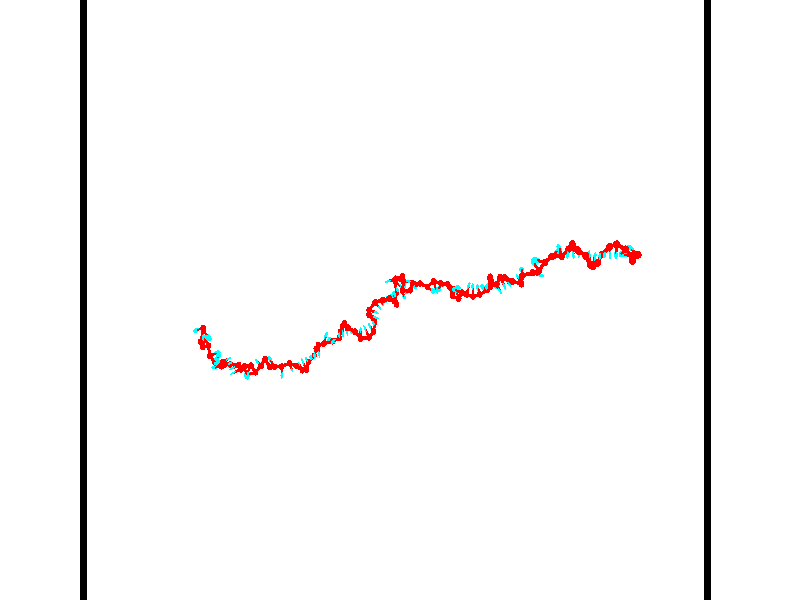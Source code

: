 // switches for output
#declare DRAW_BASES = 1; // possible values are 0, 1; only relevant for DNA ribbons
#declare DRAW_BASES_TYPE = 3; // possible values are 1, 2, 3; only relevant for DNA ribbons
#declare DRAW_FOG = 0; // set to 1 to enable fog

#include "colors.inc"

#include "transforms.inc"
background { rgb <1, 1, 1>}

#default {
   normal{
       ripples 0.25
       frequency 0.20
       turbulence 0.2
       lambda 5
   }
	finish {
		phong 0.1
		phong_size 40.
	}
}

// original window dimensions: 1024x640


// camera settings

camera {
	sky <-0, 1, 0>
	up <-0, 1, 0>
	right 1.6 * <0.99995, 0, 0.00999983>
	location <54.4867, 55, 106.329>
	look_at <55, 55, 55.0001>
	direction <0.513302, 0, -51.3289>
	angle 67.0682
}


# declare cpy_camera_pos = <54.4867, 55, 106.329>;
# if (DRAW_FOG = 1)
fog {
	fog_type 2
	up vnormalize(cpy_camera_pos)
	color rgbt<1,1,1,0.3>
	distance 1e-5
	fog_alt 3e-3
	fog_offset 88
}
# end


// LIGHTS

# declare lum = 6;
global_settings {
	ambient_light rgb lum * <0.05, 0.05, 0.05>
	max_trace_level 15
}# declare cpy_direct_light_amount = 0.25;
light_source
{	1000 * <-0.98995, -1, 1.00995>,
	rgb lum * cpy_direct_light_amount
	parallel
}

light_source
{	1000 * <0.98995, 1, -1.00995>,
	rgb lum * cpy_direct_light_amount
	parallel
}

// strand 0

// nucleotide -1

// particle -1
sphere {
	<36.631550, 52.829304, 49.629623> 0.250000
	pigment { color rgbt <1,0,0,0> }
	no_shadow
}
cylinder {
	<36.347244, 52.734985, 49.894714>,  <36.176659, 52.678394, 50.053768>, 0.100000
	pigment { color rgbt <1,0,0,0> }
	no_shadow
}
cylinder {
	<36.347244, 52.734985, 49.894714>,  <36.631550, 52.829304, 49.629623>, 0.100000
	pigment { color rgbt <1,0,0,0> }
	no_shadow
}

// particle -1
sphere {
	<36.347244, 52.734985, 49.894714> 0.100000
	pigment { color rgbt <1,0,0,0> }
	no_shadow
}
sphere {
	0, 1
	scale<0.080000,0.200000,0.300000>
	matrix <-0.703357, 0.224936, -0.674309,
		0.009928, -0.945412, -0.325725,
		-0.710768, -0.235795, 0.662729,
		36.134014, 52.664246, 50.093533>
	pigment { color rgbt <0,1,1,0> }
	no_shadow
}
cylinder {
	<36.856354, 52.587490, 50.297180>,  <36.631550, 52.829304, 49.629623>, 0.130000
	pigment { color rgbt <1,0,0,0> }
	no_shadow
}

// nucleotide -1

// particle -1
sphere {
	<36.856354, 52.587490, 50.297180> 0.250000
	pigment { color rgbt <1,0,0,0> }
	no_shadow
}
cylinder {
	<37.147713, 52.313660, 50.308418>,  <37.322529, 52.149361, 50.315159>, 0.100000
	pigment { color rgbt <1,0,0,0> }
	no_shadow
}
cylinder {
	<37.147713, 52.313660, 50.308418>,  <36.856354, 52.587490, 50.297180>, 0.100000
	pigment { color rgbt <1,0,0,0> }
	no_shadow
}

// particle -1
sphere {
	<37.147713, 52.313660, 50.308418> 0.100000
	pigment { color rgbt <1,0,0,0> }
	no_shadow
}
sphere {
	0, 1
	scale<0.080000,0.200000,0.300000>
	matrix <-0.058126, -0.020888, 0.998091,
		-0.682680, -0.728644, -0.055007,
		0.728402, -0.684574, 0.028093,
		37.366234, 52.108288, 50.316845>
	pigment { color rgbt <0,1,1,0> }
	no_shadow
}
cylinder {
	<36.688442, 51.803482, 50.649162>,  <36.856354, 52.587490, 50.297180>, 0.130000
	pigment { color rgbt <1,0,0,0> }
	no_shadow
}

// nucleotide -1

// particle -1
sphere {
	<36.688442, 51.803482, 50.649162> 0.250000
	pigment { color rgbt <1,0,0,0> }
	no_shadow
}
cylinder {
	<37.063839, 51.936890, 50.684959>,  <37.289078, 52.016933, 50.706436>, 0.100000
	pigment { color rgbt <1,0,0,0> }
	no_shadow
}
cylinder {
	<37.063839, 51.936890, 50.684959>,  <36.688442, 51.803482, 50.649162>, 0.100000
	pigment { color rgbt <1,0,0,0> }
	no_shadow
}

// particle -1
sphere {
	<37.063839, 51.936890, 50.684959> 0.100000
	pigment { color rgbt <1,0,0,0> }
	no_shadow
}
sphere {
	0, 1
	scale<0.080000,0.200000,0.300000>
	matrix <-0.113585, 0.053409, 0.992092,
		0.326098, -0.941230, 0.088006,
		0.938487, 0.333516, 0.089493,
		37.345387, 52.036945, 50.711807>
	pigment { color rgbt <0,1,1,0> }
	no_shadow
}
cylinder {
	<37.063416, 51.429722, 51.177528>,  <36.688442, 51.803482, 50.649162>, 0.130000
	pigment { color rgbt <1,0,0,0> }
	no_shadow
}

// nucleotide -1

// particle -1
sphere {
	<37.063416, 51.429722, 51.177528> 0.250000
	pigment { color rgbt <1,0,0,0> }
	no_shadow
}
cylinder {
	<37.227505, 51.792088, 51.135513>,  <37.325958, 52.009506, 51.110302>, 0.100000
	pigment { color rgbt <1,0,0,0> }
	no_shadow
}
cylinder {
	<37.227505, 51.792088, 51.135513>,  <37.063416, 51.429722, 51.177528>, 0.100000
	pigment { color rgbt <1,0,0,0> }
	no_shadow
}

// particle -1
sphere {
	<37.227505, 51.792088, 51.135513> 0.100000
	pigment { color rgbt <1,0,0,0> }
	no_shadow
}
sphere {
	0, 1
	scale<0.080000,0.200000,0.300000>
	matrix <0.041294, 0.096611, 0.994465,
		0.911052, -0.412286, 0.002223,
		0.410219, 0.905918, -0.105042,
		37.350571, 52.063862, 51.104000>
	pigment { color rgbt <0,1,1,0> }
	no_shadow
}
cylinder {
	<37.684761, 51.548885, 51.512840>,  <37.063416, 51.429722, 51.177528>, 0.130000
	pigment { color rgbt <1,0,0,0> }
	no_shadow
}

// nucleotide -1

// particle -1
sphere {
	<37.684761, 51.548885, 51.512840> 0.250000
	pigment { color rgbt <1,0,0,0> }
	no_shadow
}
cylinder {
	<37.469719, 51.885979, 51.501671>,  <37.340694, 52.088234, 51.494968>, 0.100000
	pigment { color rgbt <1,0,0,0> }
	no_shadow
}
cylinder {
	<37.469719, 51.885979, 51.501671>,  <37.684761, 51.548885, 51.512840>, 0.100000
	pigment { color rgbt <1,0,0,0> }
	no_shadow
}

// particle -1
sphere {
	<37.469719, 51.885979, 51.501671> 0.100000
	pigment { color rgbt <1,0,0,0> }
	no_shadow
}
sphere {
	0, 1
	scale<0.080000,0.200000,0.300000>
	matrix <0.003848, 0.035569, 0.999360,
		0.843186, 0.537156, -0.022365,
		-0.537608, 0.842732, -0.027924,
		37.308437, 52.138798, 51.493294>
	pigment { color rgbt <0,1,1,0> }
	no_shadow
}
cylinder {
	<37.807652, 50.798931, 51.475746>,  <37.684761, 51.548885, 51.512840>, 0.130000
	pigment { color rgbt <1,0,0,0> }
	no_shadow
}

// nucleotide -1

// particle -1
sphere {
	<37.807652, 50.798931, 51.475746> 0.250000
	pigment { color rgbt <1,0,0,0> }
	no_shadow
}
cylinder {
	<38.188095, 50.922348, 51.470268>,  <38.416363, 50.996399, 51.466980>, 0.100000
	pigment { color rgbt <1,0,0,0> }
	no_shadow
}
cylinder {
	<38.188095, 50.922348, 51.470268>,  <37.807652, 50.798931, 51.475746>, 0.100000
	pigment { color rgbt <1,0,0,0> }
	no_shadow
}

// particle -1
sphere {
	<38.188095, 50.922348, 51.470268> 0.100000
	pigment { color rgbt <1,0,0,0> }
	no_shadow
}
sphere {
	0, 1
	scale<0.080000,0.200000,0.300000>
	matrix <0.172603, -0.494247, 0.852014,
		0.256113, -0.812725, -0.523339,
		0.951112, 0.308542, -0.013696,
		38.473431, 51.014912, 51.466160>
	pigment { color rgbt <0,1,1,0> }
	no_shadow
}
cylinder {
	<38.289265, 50.266991, 51.492912>,  <37.807652, 50.798931, 51.475746>, 0.130000
	pigment { color rgbt <1,0,0,0> }
	no_shadow
}

// nucleotide -1

// particle -1
sphere {
	<38.289265, 50.266991, 51.492912> 0.250000
	pigment { color rgbt <1,0,0,0> }
	no_shadow
}
cylinder {
	<38.496571, 50.568336, 51.654823>,  <38.620956, 50.749142, 51.751968>, 0.100000
	pigment { color rgbt <1,0,0,0> }
	no_shadow
}
cylinder {
	<38.496571, 50.568336, 51.654823>,  <38.289265, 50.266991, 51.492912>, 0.100000
	pigment { color rgbt <1,0,0,0> }
	no_shadow
}

// particle -1
sphere {
	<38.496571, 50.568336, 51.654823> 0.100000
	pigment { color rgbt <1,0,0,0> }
	no_shadow
}
sphere {
	0, 1
	scale<0.080000,0.200000,0.300000>
	matrix <0.132383, -0.538266, 0.832313,
		0.844910, -0.377776, -0.378698,
		0.518269, 0.753362, 0.404775,
		38.652050, 50.794346, 51.776257>
	pigment { color rgbt <0,1,1,0> }
	no_shadow
}
cylinder {
	<38.925270, 50.012516, 51.704357>,  <38.289265, 50.266991, 51.492912>, 0.130000
	pigment { color rgbt <1,0,0,0> }
	no_shadow
}

// nucleotide -1

// particle -1
sphere {
	<38.925270, 50.012516, 51.704357> 0.250000
	pigment { color rgbt <1,0,0,0> }
	no_shadow
}
cylinder {
	<38.755192, 50.300400, 51.923897>,  <38.653145, 50.473129, 52.055618>, 0.100000
	pigment { color rgbt <1,0,0,0> }
	no_shadow
}
cylinder {
	<38.755192, 50.300400, 51.923897>,  <38.925270, 50.012516, 51.704357>, 0.100000
	pigment { color rgbt <1,0,0,0> }
	no_shadow
}

// particle -1
sphere {
	<38.755192, 50.300400, 51.923897> 0.100000
	pigment { color rgbt <1,0,0,0> }
	no_shadow
}
sphere {
	0, 1
	scale<0.080000,0.200000,0.300000>
	matrix <-0.025808, -0.615783, 0.787493,
		0.904735, 0.320671, 0.280400,
		-0.425192, 0.719709, 0.548845,
		38.627636, 50.516312, 52.088551>
	pigment { color rgbt <0,1,1,0> }
	no_shadow
}
cylinder {
	<39.416698, 50.211231, 52.268707>,  <38.925270, 50.012516, 51.704357>, 0.130000
	pigment { color rgbt <1,0,0,0> }
	no_shadow
}

// nucleotide -1

// particle -1
sphere {
	<39.416698, 50.211231, 52.268707> 0.250000
	pigment { color rgbt <1,0,0,0> }
	no_shadow
}
cylinder {
	<39.032600, 50.253605, 52.372017>,  <38.802143, 50.279030, 52.434002>, 0.100000
	pigment { color rgbt <1,0,0,0> }
	no_shadow
}
cylinder {
	<39.032600, 50.253605, 52.372017>,  <39.416698, 50.211231, 52.268707>, 0.100000
	pigment { color rgbt <1,0,0,0> }
	no_shadow
}

// particle -1
sphere {
	<39.032600, 50.253605, 52.372017> 0.100000
	pigment { color rgbt <1,0,0,0> }
	no_shadow
}
sphere {
	0, 1
	scale<0.080000,0.200000,0.300000>
	matrix <0.151276, -0.580109, 0.800368,
		0.234614, 0.807621, 0.541022,
		-0.960246, 0.105934, 0.258275,
		38.744526, 50.285385, 52.449501>
	pigment { color rgbt <0,1,1,0> }
	no_shadow
}
cylinder {
	<39.288696, 50.154713, 53.043324>,  <39.416698, 50.211231, 52.268707>, 0.130000
	pigment { color rgbt <1,0,0,0> }
	no_shadow
}

// nucleotide -1

// particle -1
sphere {
	<39.288696, 50.154713, 53.043324> 0.250000
	pigment { color rgbt <1,0,0,0> }
	no_shadow
}
cylinder {
	<38.914085, 50.084126, 52.922142>,  <38.689320, 50.041775, 52.849434>, 0.100000
	pigment { color rgbt <1,0,0,0> }
	no_shadow
}
cylinder {
	<38.914085, 50.084126, 52.922142>,  <39.288696, 50.154713, 53.043324>, 0.100000
	pigment { color rgbt <1,0,0,0> }
	no_shadow
}

// particle -1
sphere {
	<38.914085, 50.084126, 52.922142> 0.100000
	pigment { color rgbt <1,0,0,0> }
	no_shadow
}
sphere {
	0, 1
	scale<0.080000,0.200000,0.300000>
	matrix <-0.020818, -0.834583, 0.550489,
		-0.349984, 0.521853, 0.777933,
		-0.936524, -0.176467, -0.302954,
		38.633129, 50.031185, 52.831257>
	pigment { color rgbt <0,1,1,0> }
	no_shadow
}
cylinder {
	<39.589043, 50.481388, 53.668026>,  <39.288696, 50.154713, 53.043324>, 0.130000
	pigment { color rgbt <1,0,0,0> }
	no_shadow
}

// nucleotide -1

// particle -1
sphere {
	<39.589043, 50.481388, 53.668026> 0.250000
	pigment { color rgbt <1,0,0,0> }
	no_shadow
}
cylinder {
	<39.927181, 50.646378, 53.803825>,  <40.130066, 50.745369, 53.885303>, 0.100000
	pigment { color rgbt <1,0,0,0> }
	no_shadow
}
cylinder {
	<39.927181, 50.646378, 53.803825>,  <39.589043, 50.481388, 53.668026>, 0.100000
	pigment { color rgbt <1,0,0,0> }
	no_shadow
}

// particle -1
sphere {
	<39.927181, 50.646378, 53.803825> 0.100000
	pigment { color rgbt <1,0,0,0> }
	no_shadow
}
sphere {
	0, 1
	scale<0.080000,0.200000,0.300000>
	matrix <0.475801, -0.870277, -0.127400,
		0.242910, 0.269232, -0.931938,
		0.845345, 0.412470, 0.339500,
		40.180786, 50.770119, 53.905674>
	pigment { color rgbt <0,1,1,0> }
	no_shadow
}
cylinder {
	<40.125465, 50.295731, 53.266163>,  <39.589043, 50.481388, 53.668026>, 0.130000
	pigment { color rgbt <1,0,0,0> }
	no_shadow
}

// nucleotide -1

// particle -1
sphere {
	<40.125465, 50.295731, 53.266163> 0.250000
	pigment { color rgbt <1,0,0,0> }
	no_shadow
}
cylinder {
	<40.232956, 50.384766, 53.641022>,  <40.297451, 50.438187, 53.865936>, 0.100000
	pigment { color rgbt <1,0,0,0> }
	no_shadow
}
cylinder {
	<40.232956, 50.384766, 53.641022>,  <40.125465, 50.295731, 53.266163>, 0.100000
	pigment { color rgbt <1,0,0,0> }
	no_shadow
}

// particle -1
sphere {
	<40.232956, 50.384766, 53.641022> 0.100000
	pigment { color rgbt <1,0,0,0> }
	no_shadow
}
sphere {
	0, 1
	scale<0.080000,0.200000,0.300000>
	matrix <0.406987, -0.908056, 0.098973,
		0.873011, 0.354809, -0.334607,
		0.268726, 0.222585, 0.937146,
		40.313572, 50.451542, 53.922165>
	pigment { color rgbt <0,1,1,0> }
	no_shadow
}
cylinder {
	<40.876369, 50.253952, 53.342266>,  <40.125465, 50.295731, 53.266163>, 0.130000
	pigment { color rgbt <1,0,0,0> }
	no_shadow
}

// nucleotide -1

// particle -1
sphere {
	<40.876369, 50.253952, 53.342266> 0.250000
	pigment { color rgbt <1,0,0,0> }
	no_shadow
}
cylinder {
	<40.641338, 50.152073, 53.649483>,  <40.500320, 50.090946, 53.833813>, 0.100000
	pigment { color rgbt <1,0,0,0> }
	no_shadow
}
cylinder {
	<40.641338, 50.152073, 53.649483>,  <40.876369, 50.253952, 53.342266>, 0.100000
	pigment { color rgbt <1,0,0,0> }
	no_shadow
}

// particle -1
sphere {
	<40.641338, 50.152073, 53.649483> 0.100000
	pigment { color rgbt <1,0,0,0> }
	no_shadow
}
sphere {
	0, 1
	scale<0.080000,0.200000,0.300000>
	matrix <0.312795, -0.946878, -0.074704,
		0.746266, 0.196344, 0.636032,
		-0.587577, -0.254696, 0.768039,
		40.465065, 50.075665, 53.879894>
	pigment { color rgbt <0,1,1,0> }
	no_shadow
}
cylinder {
	<41.234951, 50.010193, 53.900711>,  <40.876369, 50.253952, 53.342266>, 0.130000
	pigment { color rgbt <1,0,0,0> }
	no_shadow
}

// nucleotide -1

// particle -1
sphere {
	<41.234951, 50.010193, 53.900711> 0.250000
	pigment { color rgbt <1,0,0,0> }
	no_shadow
}
cylinder {
	<40.867641, 49.857388, 53.942360>,  <40.647255, 49.765705, 53.967350>, 0.100000
	pigment { color rgbt <1,0,0,0> }
	no_shadow
}
cylinder {
	<40.867641, 49.857388, 53.942360>,  <41.234951, 50.010193, 53.900711>, 0.100000
	pigment { color rgbt <1,0,0,0> }
	no_shadow
}

// particle -1
sphere {
	<40.867641, 49.857388, 53.942360> 0.100000
	pigment { color rgbt <1,0,0,0> }
	no_shadow
}
sphere {
	0, 1
	scale<0.080000,0.200000,0.300000>
	matrix <0.392076, -0.913987, 0.104423,
		0.055274, 0.136712, 0.989068,
		-0.918271, -0.382017, 0.104122,
		40.592159, 49.742783, 53.973595>
	pigment { color rgbt <0,1,1,0> }
	no_shadow
}
cylinder {
	<41.644814, 50.259045, 54.387463>,  <41.234951, 50.010193, 53.900711>, 0.130000
	pigment { color rgbt <1,0,0,0> }
	no_shadow
}

// nucleotide -1

// particle -1
sphere {
	<41.644814, 50.259045, 54.387463> 0.250000
	pigment { color rgbt <1,0,0,0> }
	no_shadow
}
cylinder {
	<41.750584, 49.875816, 54.343307>,  <41.814045, 49.645882, 54.316814>, 0.100000
	pigment { color rgbt <1,0,0,0> }
	no_shadow
}
cylinder {
	<41.750584, 49.875816, 54.343307>,  <41.644814, 50.259045, 54.387463>, 0.100000
	pigment { color rgbt <1,0,0,0> }
	no_shadow
}

// particle -1
sphere {
	<41.750584, 49.875816, 54.343307> 0.100000
	pigment { color rgbt <1,0,0,0> }
	no_shadow
}
sphere {
	0, 1
	scale<0.080000,0.200000,0.300000>
	matrix <-0.352984, 0.010369, -0.935572,
		0.897486, 0.286354, -0.335441,
		0.264426, -0.958068, -0.110384,
		41.829910, 49.588394, 54.310192>
	pigment { color rgbt <0,1,1,0> }
	no_shadow
}
cylinder {
	<42.095985, 50.261436, 53.875435>,  <41.644814, 50.259045, 54.387463>, 0.130000
	pigment { color rgbt <1,0,0,0> }
	no_shadow
}

// nucleotide -1

// particle -1
sphere {
	<42.095985, 50.261436, 53.875435> 0.250000
	pigment { color rgbt <1,0,0,0> }
	no_shadow
}
cylinder {
	<41.892059, 49.922016, 53.932072>,  <41.769703, 49.718365, 53.966053>, 0.100000
	pigment { color rgbt <1,0,0,0> }
	no_shadow
}
cylinder {
	<41.892059, 49.922016, 53.932072>,  <42.095985, 50.261436, 53.875435>, 0.100000
	pigment { color rgbt <1,0,0,0> }
	no_shadow
}

// particle -1
sphere {
	<41.892059, 49.922016, 53.932072> 0.100000
	pigment { color rgbt <1,0,0,0> }
	no_shadow
}
sphere {
	0, 1
	scale<0.080000,0.200000,0.300000>
	matrix <-0.038598, -0.141865, -0.989133,
		0.859417, -0.509742, 0.039573,
		-0.509817, -0.848550, 0.141596,
		41.739113, 49.667450, 53.974552>
	pigment { color rgbt <0,1,1,0> }
	no_shadow
}
cylinder {
	<42.368202, 49.736580, 53.390160>,  <42.095985, 50.261436, 53.875435>, 0.130000
	pigment { color rgbt <1,0,0,0> }
	no_shadow
}

// nucleotide -1

// particle -1
sphere {
	<42.368202, 49.736580, 53.390160> 0.250000
	pigment { color rgbt <1,0,0,0> }
	no_shadow
}
cylinder {
	<41.993553, 49.640137, 53.491837>,  <41.768764, 49.582272, 53.552845>, 0.100000
	pigment { color rgbt <1,0,0,0> }
	no_shadow
}
cylinder {
	<41.993553, 49.640137, 53.491837>,  <42.368202, 49.736580, 53.390160>, 0.100000
	pigment { color rgbt <1,0,0,0> }
	no_shadow
}

// particle -1
sphere {
	<41.993553, 49.640137, 53.491837> 0.100000
	pigment { color rgbt <1,0,0,0> }
	no_shadow
}
sphere {
	0, 1
	scale<0.080000,0.200000,0.300000>
	matrix <-0.206905, -0.204851, -0.956675,
		0.282730, -0.948633, 0.141981,
		-0.936619, -0.241104, 0.254194,
		41.712566, 49.567806, 53.568096>
	pigment { color rgbt <0,1,1,0> }
	no_shadow
}
cylinder {
	<42.868587, 50.201019, 53.457691>,  <42.368202, 49.736580, 53.390160>, 0.130000
	pigment { color rgbt <1,0,0,0> }
	no_shadow
}

// nucleotide -1

// particle -1
sphere {
	<42.868587, 50.201019, 53.457691> 0.250000
	pigment { color rgbt <1,0,0,0> }
	no_shadow
}
cylinder {
	<42.738464, 50.412495, 53.771294>,  <42.660389, 50.539379, 53.959454>, 0.100000
	pigment { color rgbt <1,0,0,0> }
	no_shadow
}
cylinder {
	<42.738464, 50.412495, 53.771294>,  <42.868587, 50.201019, 53.457691>, 0.100000
	pigment { color rgbt <1,0,0,0> }
	no_shadow
}

// particle -1
sphere {
	<42.738464, 50.412495, 53.771294> 0.100000
	pigment { color rgbt <1,0,0,0> }
	no_shadow
}
sphere {
	0, 1
	scale<0.080000,0.200000,0.300000>
	matrix <-0.809769, -0.583899, 0.057751,
		0.488311, -0.616075, 0.618065,
		-0.325309, 0.528690, 0.784003,
		42.640873, 50.571102, 54.006496>
	pigment { color rgbt <0,1,1,0> }
	no_shadow
}
cylinder {
	<43.124622, 50.658485, 52.944775>,  <42.868587, 50.201019, 53.457691>, 0.130000
	pigment { color rgbt <1,0,0,0> }
	no_shadow
}

// nucleotide -1

// particle -1
sphere {
	<43.124622, 50.658485, 52.944775> 0.250000
	pigment { color rgbt <1,0,0,0> }
	no_shadow
}
cylinder {
	<42.932747, 50.522713, 52.621124>,  <42.817619, 50.441250, 52.426933>, 0.100000
	pigment { color rgbt <1,0,0,0> }
	no_shadow
}
cylinder {
	<42.932747, 50.522713, 52.621124>,  <43.124622, 50.658485, 52.944775>, 0.100000
	pigment { color rgbt <1,0,0,0> }
	no_shadow
}

// particle -1
sphere {
	<42.932747, 50.522713, 52.621124> 0.100000
	pigment { color rgbt <1,0,0,0> }
	no_shadow
}
sphere {
	0, 1
	scale<0.080000,0.200000,0.300000>
	matrix <0.848491, 0.055459, -0.526296,
		0.223515, -0.938994, 0.261401,
		-0.479692, -0.339432, -0.809124,
		42.788841, 50.420883, 52.378387>
	pigment { color rgbt <0,1,1,0> }
	no_shadow
}
cylinder {
	<43.460850, 50.037556, 52.645203>,  <43.124622, 50.658485, 52.944775>, 0.130000
	pigment { color rgbt <1,0,0,0> }
	no_shadow
}

// nucleotide -1

// particle -1
sphere {
	<43.460850, 50.037556, 52.645203> 0.250000
	pigment { color rgbt <1,0,0,0> }
	no_shadow
}
cylinder {
	<43.254448, 50.220966, 52.355793>,  <43.130608, 50.331013, 52.182148>, 0.100000
	pigment { color rgbt <1,0,0,0> }
	no_shadow
}
cylinder {
	<43.254448, 50.220966, 52.355793>,  <43.460850, 50.037556, 52.645203>, 0.100000
	pigment { color rgbt <1,0,0,0> }
	no_shadow
}

// particle -1
sphere {
	<43.254448, 50.220966, 52.355793> 0.100000
	pigment { color rgbt <1,0,0,0> }
	no_shadow
}
sphere {
	0, 1
	scale<0.080000,0.200000,0.300000>
	matrix <0.812857, -0.004308, -0.582448,
		-0.270188, -0.888668, -0.370498,
		-0.516006, 0.458532, -0.723524,
		43.099648, 50.358524, 52.138737>
	pigment { color rgbt <0,1,1,0> }
	no_shadow
}
cylinder {
	<43.760803, 49.994976, 52.026741>,  <43.460850, 50.037556, 52.645203>, 0.130000
	pigment { color rgbt <1,0,0,0> }
	no_shadow
}

// nucleotide -1

// particle -1
sphere {
	<43.760803, 49.994976, 52.026741> 0.250000
	pigment { color rgbt <1,0,0,0> }
	no_shadow
}
cylinder {
	<43.523781, 50.308762, 51.953533>,  <43.381569, 50.497032, 51.909607>, 0.100000
	pigment { color rgbt <1,0,0,0> }
	no_shadow
}
cylinder {
	<43.523781, 50.308762, 51.953533>,  <43.760803, 49.994976, 52.026741>, 0.100000
	pigment { color rgbt <1,0,0,0> }
	no_shadow
}

// particle -1
sphere {
	<43.523781, 50.308762, 51.953533> 0.100000
	pigment { color rgbt <1,0,0,0> }
	no_shadow
}
sphere {
	0, 1
	scale<0.080000,0.200000,0.300000>
	matrix <0.589305, 0.267260, -0.762425,
		-0.549183, -0.559630, -0.620655,
		-0.592552, 0.784466, -0.183018,
		43.346016, 50.544102, 51.898628>
	pigment { color rgbt <0,1,1,0> }
	no_shadow
}
cylinder {
	<44.277664, 49.962456, 51.418056>,  <43.760803, 49.994976, 52.026741>, 0.130000
	pigment { color rgbt <1,0,0,0> }
	no_shadow
}

// nucleotide -1

// particle -1
sphere {
	<44.277664, 49.962456, 51.418056> 0.250000
	pigment { color rgbt <1,0,0,0> }
	no_shadow
}
cylinder {
	<44.328953, 49.623211, 51.623688>,  <44.359726, 49.419666, 51.747066>, 0.100000
	pigment { color rgbt <1,0,0,0> }
	no_shadow
}
cylinder {
	<44.328953, 49.623211, 51.623688>,  <44.277664, 49.962456, 51.418056>, 0.100000
	pigment { color rgbt <1,0,0,0> }
	no_shadow
}

// particle -1
sphere {
	<44.328953, 49.623211, 51.623688> 0.100000
	pigment { color rgbt <1,0,0,0> }
	no_shadow
}
sphere {
	0, 1
	scale<0.080000,0.200000,0.300000>
	matrix <0.809257, -0.210166, -0.548573,
		0.573290, 0.486358, 0.659389,
		0.128222, -0.848107, 0.514075,
		44.367420, 49.368778, 51.777908>
	pigment { color rgbt <0,1,1,0> }
	no_shadow
}
cylinder {
	<45.005436, 50.233303, 51.555283>,  <44.277664, 49.962456, 51.418056>, 0.130000
	pigment { color rgbt <1,0,0,0> }
	no_shadow
}

// nucleotide -1

// particle -1
sphere {
	<45.005436, 50.233303, 51.555283> 0.250000
	pigment { color rgbt <1,0,0,0> }
	no_shadow
}
cylinder {
	<45.088978, 49.934765, 51.302505>,  <45.139103, 49.755642, 51.150841>, 0.100000
	pigment { color rgbt <1,0,0,0> }
	no_shadow
}
cylinder {
	<45.088978, 49.934765, 51.302505>,  <45.005436, 50.233303, 51.555283>, 0.100000
	pigment { color rgbt <1,0,0,0> }
	no_shadow
}

// particle -1
sphere {
	<45.088978, 49.934765, 51.302505> 0.100000
	pigment { color rgbt <1,0,0,0> }
	no_shadow
}
sphere {
	0, 1
	scale<0.080000,0.200000,0.300000>
	matrix <0.811090, 0.493214, -0.314440,
		0.546362, -0.446887, 0.708364,
		0.208856, -0.746345, -0.631940,
		45.151634, 49.710861, 51.112923>
	pigment { color rgbt <0,1,1,0> }
	no_shadow
}
cylinder {
	<45.662712, 50.025120, 51.640102>,  <45.005436, 50.233303, 51.555283>, 0.130000
	pigment { color rgbt <1,0,0,0> }
	no_shadow
}

// nucleotide -1

// particle -1
sphere {
	<45.662712, 50.025120, 51.640102> 0.250000
	pigment { color rgbt <1,0,0,0> }
	no_shadow
}
cylinder {
	<45.554989, 49.964287, 51.259716>,  <45.490356, 49.927788, 51.031483>, 0.100000
	pigment { color rgbt <1,0,0,0> }
	no_shadow
}
cylinder {
	<45.554989, 49.964287, 51.259716>,  <45.662712, 50.025120, 51.640102>, 0.100000
	pigment { color rgbt <1,0,0,0> }
	no_shadow
}

// particle -1
sphere {
	<45.554989, 49.964287, 51.259716> 0.100000
	pigment { color rgbt <1,0,0,0> }
	no_shadow
}
sphere {
	0, 1
	scale<0.080000,0.200000,0.300000>
	matrix <0.862777, 0.400628, -0.308404,
		0.427888, -0.903531, 0.023322,
		-0.269309, -0.152084, -0.950969,
		45.474197, 49.918663, 50.974426>
	pigment { color rgbt <0,1,1,0> }
	no_shadow
}
cylinder {
	<46.159477, 49.674198, 51.354805>,  <45.662712, 50.025120, 51.640102>, 0.130000
	pigment { color rgbt <1,0,0,0> }
	no_shadow
}

// nucleotide -1

// particle -1
sphere {
	<46.159477, 49.674198, 51.354805> 0.250000
	pigment { color rgbt <1,0,0,0> }
	no_shadow
}
cylinder {
	<45.962585, 49.881836, 51.075306>,  <45.844448, 50.006416, 50.907608>, 0.100000
	pigment { color rgbt <1,0,0,0> }
	no_shadow
}
cylinder {
	<45.962585, 49.881836, 51.075306>,  <46.159477, 49.674198, 51.354805>, 0.100000
	pigment { color rgbt <1,0,0,0> }
	no_shadow
}

// particle -1
sphere {
	<45.962585, 49.881836, 51.075306> 0.100000
	pigment { color rgbt <1,0,0,0> }
	no_shadow
}
sphere {
	0, 1
	scale<0.080000,0.200000,0.300000>
	matrix <0.811653, 0.563757, -0.152959,
		0.314525, -0.642433, -0.698823,
		-0.492233, 0.519093, -0.698749,
		45.814915, 50.037563, 50.865681>
	pigment { color rgbt <0,1,1,0> }
	no_shadow
}
cylinder {
	<46.432941, 49.661819, 50.706226>,  <46.159477, 49.674198, 51.354805>, 0.130000
	pigment { color rgbt <1,0,0,0> }
	no_shadow
}

// nucleotide -1

// particle -1
sphere {
	<46.432941, 49.661819, 50.706226> 0.250000
	pigment { color rgbt <1,0,0,0> }
	no_shadow
}
cylinder {
	<46.254303, 50.009315, 50.791878>,  <46.147121, 50.217812, 50.843269>, 0.100000
	pigment { color rgbt <1,0,0,0> }
	no_shadow
}
cylinder {
	<46.254303, 50.009315, 50.791878>,  <46.432941, 49.661819, 50.706226>, 0.100000
	pigment { color rgbt <1,0,0,0> }
	no_shadow
}

// particle -1
sphere {
	<46.254303, 50.009315, 50.791878> 0.100000
	pigment { color rgbt <1,0,0,0> }
	no_shadow
}
sphere {
	0, 1
	scale<0.080000,0.200000,0.300000>
	matrix <0.894298, 0.440894, 0.076445,
		-0.027996, 0.225632, -0.973810,
		-0.446596, 0.868736, 0.214126,
		46.120323, 50.269936, 50.856117>
	pigment { color rgbt <0,1,1,0> }
	no_shadow
}
cylinder {
	<46.552326, 50.179573, 50.196129>,  <46.432941, 49.661819, 50.706226>, 0.130000
	pigment { color rgbt <1,0,0,0> }
	no_shadow
}

// nucleotide -1

// particle -1
sphere {
	<46.552326, 50.179573, 50.196129> 0.250000
	pigment { color rgbt <1,0,0,0> }
	no_shadow
}
cylinder {
	<46.490990, 50.343788, 50.555672>,  <46.454189, 50.442318, 50.771397>, 0.100000
	pigment { color rgbt <1,0,0,0> }
	no_shadow
}
cylinder {
	<46.490990, 50.343788, 50.555672>,  <46.552326, 50.179573, 50.196129>, 0.100000
	pigment { color rgbt <1,0,0,0> }
	no_shadow
}

// particle -1
sphere {
	<46.490990, 50.343788, 50.555672> 0.100000
	pigment { color rgbt <1,0,0,0> }
	no_shadow
}
sphere {
	0, 1
	scale<0.080000,0.200000,0.300000>
	matrix <0.922808, 0.384825, -0.018334,
		-0.353430, 0.826663, -0.437852,
		-0.153341, 0.410533, 0.898860,
		46.444988, 50.466949, 50.825329>
	pigment { color rgbt <0,1,1,0> }
	no_shadow
}
cylinder {
	<47.061920, 50.687061, 50.183117>,  <46.552326, 50.179573, 50.196129>, 0.130000
	pigment { color rgbt <1,0,0,0> }
	no_shadow
}

// nucleotide -1

// particle -1
sphere {
	<47.061920, 50.687061, 50.183117> 0.250000
	pigment { color rgbt <1,0,0,0> }
	no_shadow
}
cylinder {
	<46.954441, 50.644539, 50.566055>,  <46.889954, 50.619026, 50.795818>, 0.100000
	pigment { color rgbt <1,0,0,0> }
	no_shadow
}
cylinder {
	<46.954441, 50.644539, 50.566055>,  <47.061920, 50.687061, 50.183117>, 0.100000
	pigment { color rgbt <1,0,0,0> }
	no_shadow
}

// particle -1
sphere {
	<46.954441, 50.644539, 50.566055> 0.100000
	pigment { color rgbt <1,0,0,0> }
	no_shadow
}
sphere {
	0, 1
	scale<0.080000,0.200000,0.300000>
	matrix <0.893816, 0.342937, 0.288943,
		-0.359023, 0.933324, 0.002870,
		-0.268693, -0.106302, 0.957342,
		46.873833, 50.612648, 50.853256>
	pigment { color rgbt <0,1,1,0> }
	no_shadow
}
cylinder {
	<47.292076, 51.240395, 50.411694>,  <47.061920, 50.687061, 50.183117>, 0.130000
	pigment { color rgbt <1,0,0,0> }
	no_shadow
}

// nucleotide -1

// particle -1
sphere {
	<47.292076, 51.240395, 50.411694> 0.250000
	pigment { color rgbt <1,0,0,0> }
	no_shadow
}
cylinder {
	<47.249088, 50.977055, 50.709694>,  <47.223297, 50.819050, 50.888496>, 0.100000
	pigment { color rgbt <1,0,0,0> }
	no_shadow
}
cylinder {
	<47.249088, 50.977055, 50.709694>,  <47.292076, 51.240395, 50.411694>, 0.100000
	pigment { color rgbt <1,0,0,0> }
	no_shadow
}

// particle -1
sphere {
	<47.249088, 50.977055, 50.709694> 0.100000
	pigment { color rgbt <1,0,0,0> }
	no_shadow
}
sphere {
	0, 1
	scale<0.080000,0.200000,0.300000>
	matrix <0.947837, 0.158341, 0.276648,
		-0.300095, 0.735871, 0.606990,
		-0.107466, -0.658348, 0.745003,
		47.216850, 50.779549, 50.933193>
	pigment { color rgbt <0,1,1,0> }
	no_shadow
}
cylinder {
	<47.558388, 51.573566, 51.000572>,  <47.292076, 51.240395, 50.411694>, 0.130000
	pigment { color rgbt <1,0,0,0> }
	no_shadow
}

// nucleotide -1

// particle -1
sphere {
	<47.558388, 51.573566, 51.000572> 0.250000
	pigment { color rgbt <1,0,0,0> }
	no_shadow
}
cylinder {
	<47.600433, 51.178448, 50.954597>,  <47.625660, 50.941376, 50.927013>, 0.100000
	pigment { color rgbt <1,0,0,0> }
	no_shadow
}
cylinder {
	<47.600433, 51.178448, 50.954597>,  <47.558388, 51.573566, 51.000572>, 0.100000
	pigment { color rgbt <1,0,0,0> }
	no_shadow
}

// particle -1
sphere {
	<47.600433, 51.178448, 50.954597> 0.100000
	pigment { color rgbt <1,0,0,0> }
	no_shadow
}
sphere {
	0, 1
	scale<0.080000,0.200000,0.300000>
	matrix <0.982910, 0.085636, 0.162955,
		-0.151123, -0.130106, 0.979915,
		0.105117, -0.987795, -0.114941,
		47.631969, 50.882111, 50.920116>
	pigment { color rgbt <0,1,1,0> }
	no_shadow
}
cylinder {
	<48.111694, 51.701328, 51.503220>,  <47.558388, 51.573566, 51.000572>, 0.130000
	pigment { color rgbt <1,0,0,0> }
	no_shadow
}

// nucleotide -1

// particle -1
sphere {
	<48.111694, 51.701328, 51.503220> 0.250000
	pigment { color rgbt <1,0,0,0> }
	no_shadow
}
cylinder {
	<48.238998, 52.062893, 51.617519>,  <48.315380, 52.279831, 51.686100>, 0.100000
	pigment { color rgbt <1,0,0,0> }
	no_shadow
}
cylinder {
	<48.238998, 52.062893, 51.617519>,  <48.111694, 51.701328, 51.503220>, 0.100000
	pigment { color rgbt <1,0,0,0> }
	no_shadow
}

// particle -1
sphere {
	<48.238998, 52.062893, 51.617519> 0.100000
	pigment { color rgbt <1,0,0,0> }
	no_shadow
}
sphere {
	0, 1
	scale<0.080000,0.200000,0.300000>
	matrix <0.791553, -0.419248, 0.444606,
		0.521686, 0.084689, -0.848924,
		0.318257, 0.903913, 0.285752,
		48.334476, 52.334068, 51.703243>
	pigment { color rgbt <0,1,1,0> }
	no_shadow
}
cylinder {
	<48.887394, 51.862194, 51.267712>,  <48.111694, 51.701328, 51.503220>, 0.130000
	pigment { color rgbt <1,0,0,0> }
	no_shadow
}

// nucleotide -1

// particle -1
sphere {
	<48.887394, 51.862194, 51.267712> 0.250000
	pigment { color rgbt <1,0,0,0> }
	no_shadow
}
cylinder {
	<48.758728, 51.978722, 51.628082>,  <48.681530, 52.048637, 51.844303>, 0.100000
	pigment { color rgbt <1,0,0,0> }
	no_shadow
}
cylinder {
	<48.758728, 51.978722, 51.628082>,  <48.887394, 51.862194, 51.267712>, 0.100000
	pigment { color rgbt <1,0,0,0> }
	no_shadow
}

// particle -1
sphere {
	<48.758728, 51.978722, 51.628082> 0.100000
	pigment { color rgbt <1,0,0,0> }
	no_shadow
}
sphere {
	0, 1
	scale<0.080000,0.200000,0.300000>
	matrix <0.743233, -0.511825, 0.430859,
		0.586633, 0.808189, -0.051883,
		-0.321660, 0.291317, 0.900927,
		48.662231, 52.066116, 51.898361>
	pigment { color rgbt <0,1,1,0> }
	no_shadow
}
cylinder {
	<49.538227, 52.132694, 51.640594>,  <48.887394, 51.862194, 51.267712>, 0.130000
	pigment { color rgbt <1,0,0,0> }
	no_shadow
}

// nucleotide -1

// particle -1
sphere {
	<49.538227, 52.132694, 51.640594> 0.250000
	pigment { color rgbt <1,0,0,0> }
	no_shadow
}
cylinder {
	<49.244942, 51.996117, 51.875816>,  <49.068970, 51.914169, 52.016949>, 0.100000
	pigment { color rgbt <1,0,0,0> }
	no_shadow
}
cylinder {
	<49.244942, 51.996117, 51.875816>,  <49.538227, 52.132694, 51.640594>, 0.100000
	pigment { color rgbt <1,0,0,0> }
	no_shadow
}

// particle -1
sphere {
	<49.244942, 51.996117, 51.875816> 0.100000
	pigment { color rgbt <1,0,0,0> }
	no_shadow
}
sphere {
	0, 1
	scale<0.080000,0.200000,0.300000>
	matrix <0.668527, -0.520109, 0.531562,
		0.124352, 0.782879, 0.609620,
		-0.733218, -0.341446, 0.588052,
		49.024975, 51.893684, 52.052231>
	pigment { color rgbt <0,1,1,0> }
	no_shadow
}
cylinder {
	<49.702396, 52.640797, 52.180569>,  <49.538227, 52.132694, 51.640594>, 0.130000
	pigment { color rgbt <1,0,0,0> }
	no_shadow
}

// nucleotide -1

// particle -1
sphere {
	<49.702396, 52.640797, 52.180569> 0.250000
	pigment { color rgbt <1,0,0,0> }
	no_shadow
}
cylinder {
	<49.664745, 52.513367, 52.557854>,  <49.642155, 52.436909, 52.784225>, 0.100000
	pigment { color rgbt <1,0,0,0> }
	no_shadow
}
cylinder {
	<49.664745, 52.513367, 52.557854>,  <49.702396, 52.640797, 52.180569>, 0.100000
	pigment { color rgbt <1,0,0,0> }
	no_shadow
}

// particle -1
sphere {
	<49.664745, 52.513367, 52.557854> 0.100000
	pigment { color rgbt <1,0,0,0> }
	no_shadow
}
sphere {
	0, 1
	scale<0.080000,0.200000,0.300000>
	matrix <0.975298, 0.160662, 0.151596,
		-0.199833, 0.934184, 0.295578,
		-0.094130, -0.318571, 0.943214,
		49.636505, 52.417797, 52.840816>
	pigment { color rgbt <0,1,1,0> }
	no_shadow
}
cylinder {
	<49.932644, 53.099075, 52.544109>,  <49.702396, 52.640797, 52.180569>, 0.130000
	pigment { color rgbt <1,0,0,0> }
	no_shadow
}

// nucleotide -1

// particle -1
sphere {
	<49.932644, 53.099075, 52.544109> 0.250000
	pigment { color rgbt <1,0,0,0> }
	no_shadow
}
cylinder {
	<49.952557, 52.784592, 52.790493>,  <49.964504, 52.595901, 52.938324>, 0.100000
	pigment { color rgbt <1,0,0,0> }
	no_shadow
}
cylinder {
	<49.952557, 52.784592, 52.790493>,  <49.932644, 53.099075, 52.544109>, 0.100000
	pigment { color rgbt <1,0,0,0> }
	no_shadow
}

// particle -1
sphere {
	<49.952557, 52.784592, 52.790493> 0.100000
	pigment { color rgbt <1,0,0,0> }
	no_shadow
}
sphere {
	0, 1
	scale<0.080000,0.200000,0.300000>
	matrix <0.944735, 0.237153, 0.226349,
		-0.324033, 0.570646, 0.754563,
		0.049782, -0.786207, 0.615955,
		49.967491, 52.548729, 52.975281>
	pigment { color rgbt <0,1,1,0> }
	no_shadow
}
cylinder {
	<50.138107, 53.288429, 53.199181>,  <49.932644, 53.099075, 52.544109>, 0.130000
	pigment { color rgbt <1,0,0,0> }
	no_shadow
}

// nucleotide -1

// particle -1
sphere {
	<50.138107, 53.288429, 53.199181> 0.250000
	pigment { color rgbt <1,0,0,0> }
	no_shadow
}
cylinder {
	<50.253815, 52.916550, 53.107979>,  <50.323238, 52.693424, 53.053257>, 0.100000
	pigment { color rgbt <1,0,0,0> }
	no_shadow
}
cylinder {
	<50.253815, 52.916550, 53.107979>,  <50.138107, 53.288429, 53.199181>, 0.100000
	pigment { color rgbt <1,0,0,0> }
	no_shadow
}

// particle -1
sphere {
	<50.253815, 52.916550, 53.107979> 0.100000
	pigment { color rgbt <1,0,0,0> }
	no_shadow
}
sphere {
	0, 1
	scale<0.080000,0.200000,0.300000>
	matrix <0.942477, 0.234928, 0.237794,
		-0.167512, -0.283678, 0.944175,
		0.289270, -0.929697, -0.228007,
		50.340595, 52.637642, 53.039577>
	pigment { color rgbt <0,1,1,0> }
	no_shadow
}
cylinder {
	<50.481365, 52.978165, 53.741844>,  <50.138107, 53.288429, 53.199181>, 0.130000
	pigment { color rgbt <1,0,0,0> }
	no_shadow
}

// nucleotide -1

// particle -1
sphere {
	<50.481365, 52.978165, 53.741844> 0.250000
	pigment { color rgbt <1,0,0,0> }
	no_shadow
}
cylinder {
	<50.630684, 52.811516, 53.410286>,  <50.720276, 52.711525, 53.211349>, 0.100000
	pigment { color rgbt <1,0,0,0> }
	no_shadow
}
cylinder {
	<50.630684, 52.811516, 53.410286>,  <50.481365, 52.978165, 53.741844>, 0.100000
	pigment { color rgbt <1,0,0,0> }
	no_shadow
}

// particle -1
sphere {
	<50.630684, 52.811516, 53.410286> 0.100000
	pigment { color rgbt <1,0,0,0> }
	no_shadow
}
sphere {
	0, 1
	scale<0.080000,0.200000,0.300000>
	matrix <0.910514, 0.335779, 0.241282,
		0.177802, -0.844792, 0.504690,
		0.373298, -0.416627, -0.828897,
		50.742672, 52.686527, 53.161617>
	pigment { color rgbt <0,1,1,0> }
	no_shadow
}
cylinder {
	<51.130260, 52.705692, 53.999187>,  <50.481365, 52.978165, 53.741844>, 0.130000
	pigment { color rgbt <1,0,0,0> }
	no_shadow
}

// nucleotide -1

// particle -1
sphere {
	<51.130260, 52.705692, 53.999187> 0.250000
	pigment { color rgbt <1,0,0,0> }
	no_shadow
}
cylinder {
	<51.152649, 52.713722, 53.599895>,  <51.166084, 52.718540, 53.360321>, 0.100000
	pigment { color rgbt <1,0,0,0> }
	no_shadow
}
cylinder {
	<51.152649, 52.713722, 53.599895>,  <51.130260, 52.705692, 53.999187>, 0.100000
	pigment { color rgbt <1,0,0,0> }
	no_shadow
}

// particle -1
sphere {
	<51.152649, 52.713722, 53.599895> 0.100000
	pigment { color rgbt <1,0,0,0> }
	no_shadow
}
sphere {
	0, 1
	scale<0.080000,0.200000,0.300000>
	matrix <0.984768, 0.163732, 0.058512,
		0.164617, -0.986300, -0.010604,
		0.055974, 0.020075, -0.998230,
		51.169441, 52.719746, 53.300426>
	pigment { color rgbt <0,1,1,0> }
	no_shadow
}
cylinder {
	<51.583157, 52.188705, 53.727619>,  <51.130260, 52.705692, 53.999187>, 0.130000
	pigment { color rgbt <1,0,0,0> }
	no_shadow
}

// nucleotide -1

// particle -1
sphere {
	<51.583157, 52.188705, 53.727619> 0.250000
	pigment { color rgbt <1,0,0,0> }
	no_shadow
}
cylinder {
	<51.571247, 52.523617, 53.509232>,  <51.564102, 52.724564, 53.378201>, 0.100000
	pigment { color rgbt <1,0,0,0> }
	no_shadow
}
cylinder {
	<51.571247, 52.523617, 53.509232>,  <51.583157, 52.188705, 53.727619>, 0.100000
	pigment { color rgbt <1,0,0,0> }
	no_shadow
}

// particle -1
sphere {
	<51.571247, 52.523617, 53.509232> 0.100000
	pigment { color rgbt <1,0,0,0> }
	no_shadow
}
sphere {
	0, 1
	scale<0.080000,0.200000,0.300000>
	matrix <0.946110, 0.199825, 0.254844,
		0.322473, -0.508955, -0.798108,
		-0.029778, 0.837278, -0.545965,
		51.562313, 52.774799, 53.345444>
	pigment { color rgbt <0,1,1,0> }
	no_shadow
}
cylinder {
	<52.314117, 52.274376, 53.442448>,  <51.583157, 52.188705, 53.727619>, 0.130000
	pigment { color rgbt <1,0,0,0> }
	no_shadow
}

// nucleotide -1

// particle -1
sphere {
	<52.314117, 52.274376, 53.442448> 0.250000
	pigment { color rgbt <1,0,0,0> }
	no_shadow
}
cylinder {
	<52.115971, 52.621574, 53.428589>,  <51.997082, 52.829891, 53.420273>, 0.100000
	pigment { color rgbt <1,0,0,0> }
	no_shadow
}
cylinder {
	<52.115971, 52.621574, 53.428589>,  <52.314117, 52.274376, 53.442448>, 0.100000
	pigment { color rgbt <1,0,0,0> }
	no_shadow
}

// particle -1
sphere {
	<52.115971, 52.621574, 53.428589> 0.100000
	pigment { color rgbt <1,0,0,0> }
	no_shadow
}
sphere {
	0, 1
	scale<0.080000,0.200000,0.300000>
	matrix <0.853082, 0.493610, 0.169115,
		0.163893, 0.054216, -0.984987,
		-0.495368, 0.867992, -0.034648,
		51.967361, 52.881973, 53.418194>
	pigment { color rgbt <0,1,1,0> }
	no_shadow
}
cylinder {
	<52.688007, 52.657173, 52.987362>,  <52.314117, 52.274376, 53.442448>, 0.130000
	pigment { color rgbt <1,0,0,0> }
	no_shadow
}

// nucleotide -1

// particle -1
sphere {
	<52.688007, 52.657173, 52.987362> 0.250000
	pigment { color rgbt <1,0,0,0> }
	no_shadow
}
cylinder {
	<52.506531, 52.910141, 53.238503>,  <52.397644, 53.061924, 53.389187>, 0.100000
	pigment { color rgbt <1,0,0,0> }
	no_shadow
}
cylinder {
	<52.506531, 52.910141, 53.238503>,  <52.688007, 52.657173, 52.987362>, 0.100000
	pigment { color rgbt <1,0,0,0> }
	no_shadow
}

// particle -1
sphere {
	<52.506531, 52.910141, 53.238503> 0.100000
	pigment { color rgbt <1,0,0,0> }
	no_shadow
}
sphere {
	0, 1
	scale<0.080000,0.200000,0.300000>
	matrix <0.891117, 0.328642, 0.312897,
		-0.008456, 0.701452, -0.712667,
		-0.453695, 0.632424, 0.627855,
		52.370422, 53.099869, 53.426861>
	pigment { color rgbt <0,1,1,0> }
	no_shadow
}
cylinder {
	<52.775536, 53.374702, 52.803459>,  <52.688007, 52.657173, 52.987362>, 0.130000
	pigment { color rgbt <1,0,0,0> }
	no_shadow
}

// nucleotide -1

// particle -1
sphere {
	<52.775536, 53.374702, 52.803459> 0.250000
	pigment { color rgbt <1,0,0,0> }
	no_shadow
}
cylinder {
	<52.729446, 53.335999, 53.198906>,  <52.701794, 53.312778, 53.436172>, 0.100000
	pigment { color rgbt <1,0,0,0> }
	no_shadow
}
cylinder {
	<52.729446, 53.335999, 53.198906>,  <52.775536, 53.374702, 52.803459>, 0.100000
	pigment { color rgbt <1,0,0,0> }
	no_shadow
}

// particle -1
sphere {
	<52.729446, 53.335999, 53.198906> 0.100000
	pigment { color rgbt <1,0,0,0> }
	no_shadow
}
sphere {
	0, 1
	scale<0.080000,0.200000,0.300000>
	matrix <0.967763, 0.213456, 0.133684,
		-0.223961, 0.972150, 0.069041,
		-0.115223, -0.096755, 0.988616,
		52.694878, 53.306973, 53.495491>
	pigment { color rgbt <0,1,1,0> }
	no_shadow
}
cylinder {
	<52.278553, 53.911869, 52.978455>,  <52.775536, 53.374702, 52.803459>, 0.130000
	pigment { color rgbt <1,0,0,0> }
	no_shadow
}

// nucleotide -1

// particle -1
sphere {
	<52.278553, 53.911869, 52.978455> 0.250000
	pigment { color rgbt <1,0,0,0> }
	no_shadow
}
cylinder {
	<52.617241, 53.798080, 53.158295>,  <52.820454, 53.729809, 53.266197>, 0.100000
	pigment { color rgbt <1,0,0,0> }
	no_shadow
}
cylinder {
	<52.617241, 53.798080, 53.158295>,  <52.278553, 53.911869, 52.978455>, 0.100000
	pigment { color rgbt <1,0,0,0> }
	no_shadow
}

// particle -1
sphere {
	<52.617241, 53.798080, 53.158295> 0.100000
	pigment { color rgbt <1,0,0,0> }
	no_shadow
}
sphere {
	0, 1
	scale<0.080000,0.200000,0.300000>
	matrix <0.258685, 0.958563, 0.119325,
		-0.464912, 0.015269, 0.885225,
		0.846723, -0.284470, 0.449597,
		52.871258, 53.712738, 53.293175>
	pigment { color rgbt <0,1,1,0> }
	no_shadow
}
cylinder {
	<52.325817, 54.271080, 53.659912>,  <52.278553, 53.911869, 52.978455>, 0.130000
	pigment { color rgbt <1,0,0,0> }
	no_shadow
}

// nucleotide -1

// particle -1
sphere {
	<52.325817, 54.271080, 53.659912> 0.250000
	pigment { color rgbt <1,0,0,0> }
	no_shadow
}
cylinder {
	<52.655163, 54.169300, 53.457005>,  <52.852772, 54.108231, 53.335258>, 0.100000
	pigment { color rgbt <1,0,0,0> }
	no_shadow
}
cylinder {
	<52.655163, 54.169300, 53.457005>,  <52.325817, 54.271080, 53.659912>, 0.100000
	pigment { color rgbt <1,0,0,0> }
	no_shadow
}

// particle -1
sphere {
	<52.655163, 54.169300, 53.457005> 0.100000
	pigment { color rgbt <1,0,0,0> }
	no_shadow
}
sphere {
	0, 1
	scale<0.080000,0.200000,0.300000>
	matrix <0.250357, 0.965030, -0.077705,
		0.509305, -0.063020, 0.858275,
		0.823365, -0.254451, -0.507272,
		52.902172, 54.092964, 53.304821>
	pigment { color rgbt <0,1,1,0> }
	no_shadow
}
cylinder {
	<52.853504, 54.828411, 53.775650>,  <52.325817, 54.271080, 53.659912>, 0.130000
	pigment { color rgbt <1,0,0,0> }
	no_shadow
}

// nucleotide -1

// particle -1
sphere {
	<52.853504, 54.828411, 53.775650> 0.250000
	pigment { color rgbt <1,0,0,0> }
	no_shadow
}
cylinder {
	<53.048489, 54.608421, 53.504383>,  <53.165482, 54.476429, 53.341621>, 0.100000
	pigment { color rgbt <1,0,0,0> }
	no_shadow
}
cylinder {
	<53.048489, 54.608421, 53.504383>,  <52.853504, 54.828411, 53.775650>, 0.100000
	pigment { color rgbt <1,0,0,0> }
	no_shadow
}

// particle -1
sphere {
	<53.048489, 54.608421, 53.504383> 0.100000
	pigment { color rgbt <1,0,0,0> }
	no_shadow
}
sphere {
	0, 1
	scale<0.080000,0.200000,0.300000>
	matrix <0.641510, 0.752480, -0.149124,
		0.592320, -0.362358, 0.719621,
		0.487464, -0.549973, -0.678165,
		53.194729, 54.443428, 53.300934>
	pigment { color rgbt <0,1,1,0> }
	no_shadow
}
cylinder {
	<53.531540, 55.003284, 53.789387>,  <52.853504, 54.828411, 53.775650>, 0.130000
	pigment { color rgbt <1,0,0,0> }
	no_shadow
}

// nucleotide -1

// particle -1
sphere {
	<53.531540, 55.003284, 53.789387> 0.250000
	pigment { color rgbt <1,0,0,0> }
	no_shadow
}
cylinder {
	<53.501484, 54.851616, 53.420479>,  <53.483452, 54.760616, 53.199135>, 0.100000
	pigment { color rgbt <1,0,0,0> }
	no_shadow
}
cylinder {
	<53.501484, 54.851616, 53.420479>,  <53.531540, 55.003284, 53.789387>, 0.100000
	pigment { color rgbt <1,0,0,0> }
	no_shadow
}

// particle -1
sphere {
	<53.501484, 54.851616, 53.420479> 0.100000
	pigment { color rgbt <1,0,0,0> }
	no_shadow
}
sphere {
	0, 1
	scale<0.080000,0.200000,0.300000>
	matrix <0.627873, 0.700532, -0.339162,
		0.774681, -0.604553, 0.185432,
		-0.075140, -0.379170, -0.922271,
		53.478943, 54.737865, 53.143799>
	pigment { color rgbt <0,1,1,0> }
	no_shadow
}
cylinder {
	<54.113953, 55.104267, 53.481098>,  <53.531540, 55.003284, 53.789387>, 0.130000
	pigment { color rgbt <1,0,0,0> }
	no_shadow
}

// nucleotide -1

// particle -1
sphere {
	<54.113953, 55.104267, 53.481098> 0.250000
	pigment { color rgbt <1,0,0,0> }
	no_shadow
}
cylinder {
	<53.896343, 55.017807, 53.156799>,  <53.765778, 54.965931, 52.962219>, 0.100000
	pigment { color rgbt <1,0,0,0> }
	no_shadow
}
cylinder {
	<53.896343, 55.017807, 53.156799>,  <54.113953, 55.104267, 53.481098>, 0.100000
	pigment { color rgbt <1,0,0,0> }
	no_shadow
}

// particle -1
sphere {
	<53.896343, 55.017807, 53.156799> 0.100000
	pigment { color rgbt <1,0,0,0> }
	no_shadow
}
sphere {
	0, 1
	scale<0.080000,0.200000,0.300000>
	matrix <0.528528, 0.662186, -0.531195,
		0.651684, -0.717488, -0.246006,
		-0.544028, -0.216150, -0.810748,
		53.733135, 54.952961, 52.913574>
	pigment { color rgbt <0,1,1,0> }
	no_shadow
}
cylinder {
	<54.561195, 54.935383, 53.032978>,  <54.113953, 55.104267, 53.481098>, 0.130000
	pigment { color rgbt <1,0,0,0> }
	no_shadow
}

// nucleotide -1

// particle -1
sphere {
	<54.561195, 54.935383, 53.032978> 0.250000
	pigment { color rgbt <1,0,0,0> }
	no_shadow
}
cylinder {
	<54.237000, 55.050262, 52.828773>,  <54.042480, 55.119190, 52.706249>, 0.100000
	pigment { color rgbt <1,0,0,0> }
	no_shadow
}
cylinder {
	<54.237000, 55.050262, 52.828773>,  <54.561195, 54.935383, 53.032978>, 0.100000
	pigment { color rgbt <1,0,0,0> }
	no_shadow
}

// particle -1
sphere {
	<54.237000, 55.050262, 52.828773> 0.100000
	pigment { color rgbt <1,0,0,0> }
	no_shadow
}
sphere {
	0, 1
	scale<0.080000,0.200000,0.300000>
	matrix <0.573851, 0.564125, -0.593682,
		0.117487, -0.774130, -0.622028,
		-0.810489, 0.287202, -0.510513,
		53.993855, 55.136421, 52.675621>
	pigment { color rgbt <0,1,1,0> }
	no_shadow
}
cylinder {
	<54.727596, 54.671982, 52.448254>,  <54.561195, 54.935383, 53.032978>, 0.130000
	pigment { color rgbt <1,0,0,0> }
	no_shadow
}

// nucleotide -1

// particle -1
sphere {
	<54.727596, 54.671982, 52.448254> 0.250000
	pigment { color rgbt <1,0,0,0> }
	no_shadow
}
cylinder {
	<54.482124, 54.985554, 52.410641>,  <54.334839, 55.173698, 52.388073>, 0.100000
	pigment { color rgbt <1,0,0,0> }
	no_shadow
}
cylinder {
	<54.482124, 54.985554, 52.410641>,  <54.727596, 54.671982, 52.448254>, 0.100000
	pigment { color rgbt <1,0,0,0> }
	no_shadow
}

// particle -1
sphere {
	<54.482124, 54.985554, 52.410641> 0.100000
	pigment { color rgbt <1,0,0,0> }
	no_shadow
}
sphere {
	0, 1
	scale<0.080000,0.200000,0.300000>
	matrix <0.663548, 0.447535, -0.599513,
		-0.427897, -0.430304, -0.794823,
		-0.613684, 0.783933, -0.094029,
		54.298019, 55.220734, 52.382431>
	pigment { color rgbt <0,1,1,0> }
	no_shadow
}
cylinder {
	<54.486073, 54.934464, 51.714115>,  <54.727596, 54.671982, 52.448254>, 0.130000
	pigment { color rgbt <1,0,0,0> }
	no_shadow
}

// nucleotide -1

// particle -1
sphere {
	<54.486073, 54.934464, 51.714115> 0.250000
	pigment { color rgbt <1,0,0,0> }
	no_shadow
}
cylinder {
	<54.489647, 55.224743, 51.989296>,  <54.491791, 55.398911, 52.154404>, 0.100000
	pigment { color rgbt <1,0,0,0> }
	no_shadow
}
cylinder {
	<54.489647, 55.224743, 51.989296>,  <54.486073, 54.934464, 51.714115>, 0.100000
	pigment { color rgbt <1,0,0,0> }
	no_shadow
}

// particle -1
sphere {
	<54.489647, 55.224743, 51.989296> 0.100000
	pigment { color rgbt <1,0,0,0> }
	no_shadow
}
sphere {
	0, 1
	scale<0.080000,0.200000,0.300000>
	matrix <0.643962, 0.522155, -0.559166,
		-0.765005, 0.448013, -0.462657,
		0.008935, 0.725698, 0.687955,
		54.492329, 55.442451, 52.195683>
	pigment { color rgbt <0,1,1,0> }
	no_shadow
}
cylinder {
	<54.713959, 55.518875, 51.410191>,  <54.486073, 54.934464, 51.714115>, 0.130000
	pigment { color rgbt <1,0,0,0> }
	no_shadow
}

// nucleotide -1

// particle -1
sphere {
	<54.713959, 55.518875, 51.410191> 0.250000
	pigment { color rgbt <1,0,0,0> }
	no_shadow
}
cylinder {
	<54.748993, 55.662636, 51.781815>,  <54.770016, 55.748894, 52.004791>, 0.100000
	pigment { color rgbt <1,0,0,0> }
	no_shadow
}
cylinder {
	<54.748993, 55.662636, 51.781815>,  <54.713959, 55.518875, 51.410191>, 0.100000
	pigment { color rgbt <1,0,0,0> }
	no_shadow
}

// particle -1
sphere {
	<54.748993, 55.662636, 51.781815> 0.100000
	pigment { color rgbt <1,0,0,0> }
	no_shadow
}
sphere {
	0, 1
	scale<0.080000,0.200000,0.300000>
	matrix <0.777446, 0.558451, -0.289327,
		-0.622821, 0.747639, -0.230501,
		0.087588, 0.359401, 0.929064,
		54.775269, 55.770454, 52.060535>
	pigment { color rgbt <0,1,1,0> }
	no_shadow
}
cylinder {
	<54.603176, 56.383511, 51.572052>,  <54.713959, 55.518875, 51.410191>, 0.130000
	pigment { color rgbt <1,0,0,0> }
	no_shadow
}

// nucleotide -1

// particle -1
sphere {
	<54.603176, 56.383511, 51.572052> 0.250000
	pigment { color rgbt <1,0,0,0> }
	no_shadow
}
cylinder {
	<54.888901, 56.175804, 51.759720>,  <55.060333, 56.051178, 51.872322>, 0.100000
	pigment { color rgbt <1,0,0,0> }
	no_shadow
}
cylinder {
	<54.888901, 56.175804, 51.759720>,  <54.603176, 56.383511, 51.572052>, 0.100000
	pigment { color rgbt <1,0,0,0> }
	no_shadow
}

// particle -1
sphere {
	<54.888901, 56.175804, 51.759720> 0.100000
	pigment { color rgbt <1,0,0,0> }
	no_shadow
}
sphere {
	0, 1
	scale<0.080000,0.200000,0.300000>
	matrix <0.695878, 0.455865, -0.554925,
		0.074275, 0.722875, 0.686975,
		0.714309, -0.519268, 0.469173,
		55.103195, 56.020023, 51.900471>
	pigment { color rgbt <0,1,1,0> }
	no_shadow
}
cylinder {
	<55.245850, 56.785126, 51.878540>,  <54.603176, 56.383511, 51.572052>, 0.130000
	pigment { color rgbt <1,0,0,0> }
	no_shadow
}

// nucleotide -1

// particle -1
sphere {
	<55.245850, 56.785126, 51.878540> 0.250000
	pigment { color rgbt <1,0,0,0> }
	no_shadow
}
cylinder {
	<55.350792, 56.421471, 51.749146>,  <55.413757, 56.203278, 51.671509>, 0.100000
	pigment { color rgbt <1,0,0,0> }
	no_shadow
}
cylinder {
	<55.350792, 56.421471, 51.749146>,  <55.245850, 56.785126, 51.878540>, 0.100000
	pigment { color rgbt <1,0,0,0> }
	no_shadow
}

// particle -1
sphere {
	<55.350792, 56.421471, 51.749146> 0.100000
	pigment { color rgbt <1,0,0,0> }
	no_shadow
}
sphere {
	0, 1
	scale<0.080000,0.200000,0.300000>
	matrix <0.712856, 0.408542, -0.570026,
		0.650388, -0.081048, 0.755266,
		0.262359, -0.909134, -0.323486,
		55.429501, 56.148731, 51.652100>
	pigment { color rgbt <0,1,1,0> }
	no_shadow
}
cylinder {
	<54.630352, 56.582607, 52.323669>,  <55.245850, 56.785126, 51.878540>, 0.130000
	pigment { color rgbt <1,0,0,0> }
	no_shadow
}

// nucleotide -1

// particle -1
sphere {
	<54.630352, 56.582607, 52.323669> 0.250000
	pigment { color rgbt <1,0,0,0> }
	no_shadow
}
cylinder {
	<54.246277, 56.476662, 52.288143>,  <54.015831, 56.413094, 52.266827>, 0.100000
	pigment { color rgbt <1,0,0,0> }
	no_shadow
}
cylinder {
	<54.246277, 56.476662, 52.288143>,  <54.630352, 56.582607, 52.323669>, 0.100000
	pigment { color rgbt <1,0,0,0> }
	no_shadow
}

// particle -1
sphere {
	<54.246277, 56.476662, 52.288143> 0.100000
	pigment { color rgbt <1,0,0,0> }
	no_shadow
}
sphere {
	0, 1
	scale<0.080000,0.200000,0.300000>
	matrix <0.277731, -0.939327, -0.201321,
		-0.030106, -0.217973, 0.975490,
		-0.960187, -0.264863, -0.088817,
		53.958221, 56.397202, 52.261497>
	pigment { color rgbt <0,1,1,0> }
	no_shadow
}
cylinder {
	<55.328339, 56.400360, 52.538284>,  <54.630352, 56.582607, 52.323669>, 0.130000
	pigment { color rgbt <1,0,0,0> }
	no_shadow
}

// nucleotide -1

// particle -1
sphere {
	<55.328339, 56.400360, 52.538284> 0.250000
	pigment { color rgbt <1,0,0,0> }
	no_shadow
}
cylinder {
	<55.580193, 56.382065, 52.848499>,  <55.731304, 56.371090, 53.034630>, 0.100000
	pigment { color rgbt <1,0,0,0> }
	no_shadow
}
cylinder {
	<55.580193, 56.382065, 52.848499>,  <55.328339, 56.400360, 52.538284>, 0.100000
	pigment { color rgbt <1,0,0,0> }
	no_shadow
}

// particle -1
sphere {
	<55.580193, 56.382065, 52.848499> 0.100000
	pigment { color rgbt <1,0,0,0> }
	no_shadow
}
sphere {
	0, 1
	scale<0.080000,0.200000,0.300000>
	matrix <-0.136625, -0.989226, 0.052584,
		0.764781, -0.139068, -0.629103,
		0.629638, -0.045736, 0.775541,
		55.769085, 56.368343, 53.081161>
	pigment { color rgbt <0,1,1,0> }
	no_shadow
}
cylinder {
	<55.258678, 55.712112, 52.490471>,  <55.328339, 56.400360, 52.538284>, 0.130000
	pigment { color rgbt <1,0,0,0> }
	no_shadow
}

// nucleotide -1

// particle -1
sphere {
	<55.258678, 55.712112, 52.490471> 0.250000
	pigment { color rgbt <1,0,0,0> }
	no_shadow
}
cylinder {
	<55.331848, 55.455696, 52.192314>,  <55.375751, 55.301846, 52.013420>, 0.100000
	pigment { color rgbt <1,0,0,0> }
	no_shadow
}
cylinder {
	<55.331848, 55.455696, 52.192314>,  <55.258678, 55.712112, 52.490471>, 0.100000
	pigment { color rgbt <1,0,0,0> }
	no_shadow
}

// particle -1
sphere {
	<55.331848, 55.455696, 52.192314> 0.100000
	pigment { color rgbt <1,0,0,0> }
	no_shadow
}
sphere {
	0, 1
	scale<0.080000,0.200000,0.300000>
	matrix <0.516412, 0.707813, -0.481994,
		0.836575, -0.296760, 0.460517,
		0.182923, -0.641041, -0.745390,
		55.386726, 55.263382, 51.968697>
	pigment { color rgbt <0,1,1,0> }
	no_shadow
}
cylinder {
	<55.960632, 55.729855, 52.388962>,  <55.258678, 55.712112, 52.490471>, 0.130000
	pigment { color rgbt <1,0,0,0> }
	no_shadow
}

// nucleotide -1

// particle -1
sphere {
	<55.960632, 55.729855, 52.388962> 0.250000
	pigment { color rgbt <1,0,0,0> }
	no_shadow
}
cylinder {
	<55.741455, 55.665985, 52.060509>,  <55.609947, 55.627663, 51.863438>, 0.100000
	pigment { color rgbt <1,0,0,0> }
	no_shadow
}
cylinder {
	<55.741455, 55.665985, 52.060509>,  <55.960632, 55.729855, 52.388962>, 0.100000
	pigment { color rgbt <1,0,0,0> }
	no_shadow
}

// particle -1
sphere {
	<55.741455, 55.665985, 52.060509> 0.100000
	pigment { color rgbt <1,0,0,0> }
	no_shadow
}
sphere {
	0, 1
	scale<0.080000,0.200000,0.300000>
	matrix <0.448992, 0.772095, -0.449751,
		0.705809, -0.615121, -0.351370,
		-0.547942, -0.159675, -0.821135,
		55.577072, 55.618084, 51.814167>
	pigment { color rgbt <0,1,1,0> }
	no_shadow
}
cylinder {
	<56.139133, 56.280144, 51.986992>,  <55.960632, 55.729855, 52.388962>, 0.130000
	pigment { color rgbt <1,0,0,0> }
	no_shadow
}

// nucleotide -1

// particle -1
sphere {
	<56.139133, 56.280144, 51.986992> 0.250000
	pigment { color rgbt <1,0,0,0> }
	no_shadow
}
cylinder {
	<56.122307, 56.021801, 51.682072>,  <56.112213, 55.866795, 51.499119>, 0.100000
	pigment { color rgbt <1,0,0,0> }
	no_shadow
}
cylinder {
	<56.122307, 56.021801, 51.682072>,  <56.139133, 56.280144, 51.986992>, 0.100000
	pigment { color rgbt <1,0,0,0> }
	no_shadow
}

// particle -1
sphere {
	<56.122307, 56.021801, 51.682072> 0.100000
	pigment { color rgbt <1,0,0,0> }
	no_shadow
}
sphere {
	0, 1
	scale<0.080000,0.200000,0.300000>
	matrix <0.729923, 0.501121, -0.464855,
		0.682234, -0.575971, 0.450349,
		-0.042064, -0.645860, -0.762296,
		56.109688, 55.828041, 51.453384>
	pigment { color rgbt <0,1,1,0> }
	no_shadow
}
cylinder {
	<56.840172, 56.243938, 51.756821>,  <56.139133, 56.280144, 51.986992>, 0.130000
	pigment { color rgbt <1,0,0,0> }
	no_shadow
}

// nucleotide -1

// particle -1
sphere {
	<56.840172, 56.243938, 51.756821> 0.250000
	pigment { color rgbt <1,0,0,0> }
	no_shadow
}
cylinder {
	<56.611717, 56.112579, 51.455902>,  <56.474644, 56.033764, 51.275349>, 0.100000
	pigment { color rgbt <1,0,0,0> }
	no_shadow
}
cylinder {
	<56.611717, 56.112579, 51.455902>,  <56.840172, 56.243938, 51.756821>, 0.100000
	pigment { color rgbt <1,0,0,0> }
	no_shadow
}

// particle -1
sphere {
	<56.611717, 56.112579, 51.455902> 0.100000
	pigment { color rgbt <1,0,0,0> }
	no_shadow
}
sphere {
	0, 1
	scale<0.080000,0.200000,0.300000>
	matrix <0.668617, 0.345541, -0.658447,
		0.476183, -0.879065, 0.022220,
		-0.571140, -0.328398, -0.752300,
		56.440376, 56.014061, 51.230213>
	pigment { color rgbt <0,1,1,0> }
	no_shadow
}
cylinder {
	<57.505325, 55.985462, 51.775715>,  <56.840172, 56.243938, 51.756821>, 0.130000
	pigment { color rgbt <1,0,0,0> }
	no_shadow
}

// nucleotide -1

// particle -1
sphere {
	<57.505325, 55.985462, 51.775715> 0.250000
	pigment { color rgbt <1,0,0,0> }
	no_shadow
}
cylinder {
	<57.756645, 55.813839, 52.035301>,  <57.907436, 55.710865, 52.191051>, 0.100000
	pigment { color rgbt <1,0,0,0> }
	no_shadow
}
cylinder {
	<57.756645, 55.813839, 52.035301>,  <57.505325, 55.985462, 51.775715>, 0.100000
	pigment { color rgbt <1,0,0,0> }
	no_shadow
}

// particle -1
sphere {
	<57.756645, 55.813839, 52.035301> 0.100000
	pigment { color rgbt <1,0,0,0> }
	no_shadow
}
sphere {
	0, 1
	scale<0.080000,0.200000,0.300000>
	matrix <0.760603, 0.163481, -0.628298,
		0.163481, 0.888362, 0.429054,
		0.628298, -0.429054, 0.648964,
		57.945133, 55.685123, 52.229992>
	pigment { color rgbt <0,1,1,0> }
	no_shadow
}
cylinder {
	<58.038116, 56.383736, 52.093788>,  <57.505325, 55.985462, 51.775715>, 0.130000
	pigment { color rgbt <1,0,0,0> }
	no_shadow
}

// nucleotide -1

// particle -1
sphere {
	<58.038116, 56.383736, 52.093788> 0.250000
	pigment { color rgbt <1,0,0,0> }
	no_shadow
}
cylinder {
	<58.186287, 56.017319, 52.032280>,  <58.275188, 55.797466, 51.995373>, 0.100000
	pigment { color rgbt <1,0,0,0> }
	no_shadow
}
cylinder {
	<58.186287, 56.017319, 52.032280>,  <58.038116, 56.383736, 52.093788>, 0.100000
	pigment { color rgbt <1,0,0,0> }
	no_shadow
}

// particle -1
sphere {
	<58.186287, 56.017319, 52.032280> 0.100000
	pigment { color rgbt <1,0,0,0> }
	no_shadow
}
sphere {
	0, 1
	scale<0.080000,0.200000,0.300000>
	matrix <0.720632, 0.387874, -0.574667,
		0.586066, 0.102057, 0.803810,
		0.370426, -0.916045, -0.153774,
		58.297413, 55.742504, 51.986149>
	pigment { color rgbt <0,1,1,0> }
	no_shadow
}
cylinder {
	<58.683186, 56.254642, 52.298954>,  <58.038116, 56.383736, 52.093788>, 0.130000
	pigment { color rgbt <1,0,0,0> }
	no_shadow
}

// nucleotide -1

// particle -1
sphere {
	<58.683186, 56.254642, 52.298954> 0.250000
	pigment { color rgbt <1,0,0,0> }
	no_shadow
}
cylinder {
	<58.610847, 56.005447, 51.994537>,  <58.567444, 55.855930, 51.811890>, 0.100000
	pigment { color rgbt <1,0,0,0> }
	no_shadow
}
cylinder {
	<58.610847, 56.005447, 51.994537>,  <58.683186, 56.254642, 52.298954>, 0.100000
	pigment { color rgbt <1,0,0,0> }
	no_shadow
}

// particle -1
sphere {
	<58.610847, 56.005447, 51.994537> 0.100000
	pigment { color rgbt <1,0,0,0> }
	no_shadow
}
sphere {
	0, 1
	scale<0.080000,0.200000,0.300000>
	matrix <0.497408, 0.609605, -0.617225,
		0.848457, -0.490170, 0.199635,
		-0.180847, -0.622989, -0.761038,
		58.556595, 55.818550, 51.766228>
	pigment { color rgbt <0,1,1,0> }
	no_shadow
}
cylinder {
	<59.323212, 56.185886, 52.049603>,  <58.683186, 56.254642, 52.298954>, 0.130000
	pigment { color rgbt <1,0,0,0> }
	no_shadow
}

// nucleotide -1

// particle -1
sphere {
	<59.323212, 56.185886, 52.049603> 0.250000
	pigment { color rgbt <1,0,0,0> }
	no_shadow
}
cylinder {
	<59.031830, 56.141922, 51.779114>,  <58.857002, 56.115543, 51.616821>, 0.100000
	pigment { color rgbt <1,0,0,0> }
	no_shadow
}
cylinder {
	<59.031830, 56.141922, 51.779114>,  <59.323212, 56.185886, 52.049603>, 0.100000
	pigment { color rgbt <1,0,0,0> }
	no_shadow
}

// particle -1
sphere {
	<59.031830, 56.141922, 51.779114> 0.100000
	pigment { color rgbt <1,0,0,0> }
	no_shadow
}
sphere {
	0, 1
	scale<0.080000,0.200000,0.300000>
	matrix <0.433100, 0.690904, -0.578857,
		0.530826, -0.714543, -0.455690,
		-0.728456, -0.109913, -0.676218,
		58.813293, 56.108948, 51.576248>
	pigment { color rgbt <0,1,1,0> }
	no_shadow
}
cylinder {
	<59.596176, 55.940247, 51.321701>,  <59.323212, 56.185886, 52.049603>, 0.130000
	pigment { color rgbt <1,0,0,0> }
	no_shadow
}

// nucleotide -1

// particle -1
sphere {
	<59.596176, 55.940247, 51.321701> 0.250000
	pigment { color rgbt <1,0,0,0> }
	no_shadow
}
cylinder {
	<59.996025, 55.929432, 51.323490>,  <60.235935, 55.922943, 51.324566>, 0.100000
	pigment { color rgbt <1,0,0,0> }
	no_shadow
}
cylinder {
	<59.996025, 55.929432, 51.323490>,  <59.596176, 55.940247, 51.321701>, 0.100000
	pigment { color rgbt <1,0,0,0> }
	no_shadow
}

// particle -1
sphere {
	<59.996025, 55.929432, 51.323490> 0.100000
	pigment { color rgbt <1,0,0,0> }
	no_shadow
}
sphere {
	0, 1
	scale<0.080000,0.200000,0.300000>
	matrix <-0.005978, -0.055786, 0.998425,
		-0.026730, -0.998077, -0.055927,
		0.999625, -0.027022, 0.004476,
		60.295914, 55.921322, 51.324833>
	pigment { color rgbt <0,1,1,0> }
	no_shadow
}
cylinder {
	<59.775887, 55.307281, 51.639877>,  <59.596176, 55.940247, 51.321701>, 0.130000
	pigment { color rgbt <1,0,0,0> }
	no_shadow
}

// nucleotide -1

// particle -1
sphere {
	<59.775887, 55.307281, 51.639877> 0.250000
	pigment { color rgbt <1,0,0,0> }
	no_shadow
}
cylinder {
	<60.013199, 55.623501, 51.700611>,  <60.155586, 55.813232, 51.737053>, 0.100000
	pigment { color rgbt <1,0,0,0> }
	no_shadow
}
cylinder {
	<60.013199, 55.623501, 51.700611>,  <59.775887, 55.307281, 51.639877>, 0.100000
	pigment { color rgbt <1,0,0,0> }
	no_shadow
}

// particle -1
sphere {
	<60.013199, 55.623501, 51.700611> 0.100000
	pigment { color rgbt <1,0,0,0> }
	no_shadow
}
sphere {
	0, 1
	scale<0.080000,0.200000,0.300000>
	matrix <-0.278253, 0.024404, 0.960198,
		0.755374, -0.611917, 0.234450,
		0.593283, 0.790545, 0.151833,
		60.191185, 55.860664, 51.746162>
	pigment { color rgbt <0,1,1,0> }
	no_shadow
}
cylinder {
	<60.304333, 55.091633, 52.154297>,  <59.775887, 55.307281, 51.639877>, 0.130000
	pigment { color rgbt <1,0,0,0> }
	no_shadow
}

// nucleotide -1

// particle -1
sphere {
	<60.304333, 55.091633, 52.154297> 0.250000
	pigment { color rgbt <1,0,0,0> }
	no_shadow
}
cylinder {
	<60.183815, 55.472248, 52.129665>,  <60.111504, 55.700619, 52.114887>, 0.100000
	pigment { color rgbt <1,0,0,0> }
	no_shadow
}
cylinder {
	<60.183815, 55.472248, 52.129665>,  <60.304333, 55.091633, 52.154297>, 0.100000
	pigment { color rgbt <1,0,0,0> }
	no_shadow
}

// particle -1
sphere {
	<60.183815, 55.472248, 52.129665> 0.100000
	pigment { color rgbt <1,0,0,0> }
	no_shadow
}
sphere {
	0, 1
	scale<0.080000,0.200000,0.300000>
	matrix <-0.428221, -0.077325, 0.900360,
		0.851967, 0.297644, 0.430767,
		-0.301296, 0.951540, -0.061579,
		60.093426, 55.757710, 52.111191>
	pigment { color rgbt <0,1,1,0> }
	no_shadow
}
cylinder {
	<60.531143, 55.539436, 52.786980>,  <60.304333, 55.091633, 52.154297>, 0.130000
	pigment { color rgbt <1,0,0,0> }
	no_shadow
}

// nucleotide -1

// particle -1
sphere {
	<60.531143, 55.539436, 52.786980> 0.250000
	pigment { color rgbt <1,0,0,0> }
	no_shadow
}
cylinder {
	<60.188637, 55.662548, 52.621048>,  <59.983135, 55.736416, 52.521488>, 0.100000
	pigment { color rgbt <1,0,0,0> }
	no_shadow
}
cylinder {
	<60.188637, 55.662548, 52.621048>,  <60.531143, 55.539436, 52.786980>, 0.100000
	pigment { color rgbt <1,0,0,0> }
	no_shadow
}

// particle -1
sphere {
	<60.188637, 55.662548, 52.621048> 0.100000
	pigment { color rgbt <1,0,0,0> }
	no_shadow
}
sphere {
	0, 1
	scale<0.080000,0.200000,0.300000>
	matrix <-0.416231, 0.064448, 0.906972,
		0.305886, 0.949271, 0.072925,
		-0.856263, 0.307783, -0.414830,
		59.931759, 55.754883, 52.496597>
	pigment { color rgbt <0,1,1,0> }
	no_shadow
}
cylinder {
	<61.013721, 55.418468, 52.184437>,  <60.531143, 55.539436, 52.786980>, 0.130000
	pigment { color rgbt <1,0,0,0> }
	no_shadow
}

// nucleotide -1

// particle -1
sphere {
	<61.013721, 55.418468, 52.184437> 0.250000
	pigment { color rgbt <1,0,0,0> }
	no_shadow
}
cylinder {
	<61.113716, 55.791248, 52.289482>,  <61.173714, 56.014915, 52.352509>, 0.100000
	pigment { color rgbt <1,0,0,0> }
	no_shadow
}
cylinder {
	<61.113716, 55.791248, 52.289482>,  <61.013721, 55.418468, 52.184437>, 0.100000
	pigment { color rgbt <1,0,0,0> }
	no_shadow
}

// particle -1
sphere {
	<61.113716, 55.791248, 52.289482> 0.100000
	pigment { color rgbt <1,0,0,0> }
	no_shadow
}
sphere {
	0, 1
	scale<0.080000,0.200000,0.300000>
	matrix <0.734821, -0.359231, 0.575318,
		0.630509, 0.049153, -0.774624,
		0.249990, 0.931953, 0.262617,
		61.188713, 56.070835, 52.368267>
	pigment { color rgbt <0,1,1,0> }
	no_shadow
}
cylinder {
	<61.523937, 55.264862, 52.623795>,  <61.013721, 55.418468, 52.184437>, 0.130000
	pigment { color rgbt <1,0,0,0> }
	no_shadow
}

// nucleotide -1

// particle -1
sphere {
	<61.523937, 55.264862, 52.623795> 0.250000
	pigment { color rgbt <1,0,0,0> }
	no_shadow
}
cylinder {
	<61.517723, 55.664783, 52.618790>,  <61.513996, 55.904736, 52.615788>, 0.100000
	pigment { color rgbt <1,0,0,0> }
	no_shadow
}
cylinder {
	<61.517723, 55.664783, 52.618790>,  <61.523937, 55.264862, 52.623795>, 0.100000
	pigment { color rgbt <1,0,0,0> }
	no_shadow
}

// particle -1
sphere {
	<61.517723, 55.664783, 52.618790> 0.100000
	pigment { color rgbt <1,0,0,0> }
	no_shadow
}
sphere {
	0, 1
	scale<0.080000,0.200000,0.300000>
	matrix <0.777941, 0.019947, 0.628020,
		0.628145, 0.000025, -0.778096,
		-0.015536, 0.999801, -0.012510,
		61.513062, 55.964725, 52.615036>
	pigment { color rgbt <0,1,1,0> }
	no_shadow
}
cylinder {
	<62.155533, 55.413593, 52.467655>,  <61.523937, 55.264862, 52.623795>, 0.130000
	pigment { color rgbt <1,0,0,0> }
	no_shadow
}

// nucleotide -1

// particle -1
sphere {
	<62.155533, 55.413593, 52.467655> 0.250000
	pigment { color rgbt <1,0,0,0> }
	no_shadow
}
cylinder {
	<62.015266, 55.708946, 52.698074>,  <61.931107, 55.886158, 52.836327>, 0.100000
	pigment { color rgbt <1,0,0,0> }
	no_shadow
}
cylinder {
	<62.015266, 55.708946, 52.698074>,  <62.155533, 55.413593, 52.467655>, 0.100000
	pigment { color rgbt <1,0,0,0> }
	no_shadow
}

// particle -1
sphere {
	<62.015266, 55.708946, 52.698074> 0.100000
	pigment { color rgbt <1,0,0,0> }
	no_shadow
}
sphere {
	0, 1
	scale<0.080000,0.200000,0.300000>
	matrix <0.784028, -0.104944, 0.611790,
		0.512185, 0.666171, -0.542109,
		-0.350665, 0.738379, 0.576047,
		61.910069, 55.930458, 52.870888>
	pigment { color rgbt <0,1,1,0> }
	no_shadow
}
cylinder {
	<62.790855, 55.733414, 52.709045>,  <62.155533, 55.413593, 52.467655>, 0.130000
	pigment { color rgbt <1,0,0,0> }
	no_shadow
}

// nucleotide -1

// particle -1
sphere {
	<62.790855, 55.733414, 52.709045> 0.250000
	pigment { color rgbt <1,0,0,0> }
	no_shadow
}
cylinder {
	<62.512581, 55.861694, 52.966160>,  <62.345615, 55.938663, 53.120430>, 0.100000
	pigment { color rgbt <1,0,0,0> }
	no_shadow
}
cylinder {
	<62.512581, 55.861694, 52.966160>,  <62.790855, 55.733414, 52.709045>, 0.100000
	pigment { color rgbt <1,0,0,0> }
	no_shadow
}

// particle -1
sphere {
	<62.512581, 55.861694, 52.966160> 0.100000
	pigment { color rgbt <1,0,0,0> }
	no_shadow
}
sphere {
	0, 1
	scale<0.080000,0.200000,0.300000>
	matrix <0.664208, -0.053620, 0.745622,
		0.273587, 0.945662, -0.175709,
		-0.695685, 0.320700, 0.642786,
		62.303875, 55.957905, 53.158997>
	pigment { color rgbt <0,1,1,0> }
	no_shadow
}
cylinder {
	<63.077526, 56.369656, 53.056293>,  <62.790855, 55.733414, 52.709045>, 0.130000
	pigment { color rgbt <1,0,0,0> }
	no_shadow
}

// nucleotide -1

// particle -1
sphere {
	<63.077526, 56.369656, 53.056293> 0.250000
	pigment { color rgbt <1,0,0,0> }
	no_shadow
}
cylinder {
	<62.829277, 56.155315, 53.285271>,  <62.680328, 56.026711, 53.422657>, 0.100000
	pigment { color rgbt <1,0,0,0> }
	no_shadow
}
cylinder {
	<62.829277, 56.155315, 53.285271>,  <63.077526, 56.369656, 53.056293>, 0.100000
	pigment { color rgbt <1,0,0,0> }
	no_shadow
}

// particle -1
sphere {
	<62.829277, 56.155315, 53.285271> 0.100000
	pigment { color rgbt <1,0,0,0> }
	no_shadow
}
sphere {
	0, 1
	scale<0.080000,0.200000,0.300000>
	matrix <0.696401, -0.041173, 0.716470,
		-0.360352, 0.843309, 0.398720,
		-0.620622, -0.535850, 0.572445,
		62.643089, 55.994560, 53.457005>
	pigment { color rgbt <0,1,1,0> }
	no_shadow
}
cylinder {
	<62.905586, 56.688400, 53.610176>,  <63.077526, 56.369656, 53.056293>, 0.130000
	pigment { color rgbt <1,0,0,0> }
	no_shadow
}

// nucleotide -1

// particle -1
sphere {
	<62.905586, 56.688400, 53.610176> 0.250000
	pigment { color rgbt <1,0,0,0> }
	no_shadow
}
cylinder {
	<62.897232, 56.301052, 53.709633>,  <62.892220, 56.068642, 53.769306>, 0.100000
	pigment { color rgbt <1,0,0,0> }
	no_shadow
}
cylinder {
	<62.897232, 56.301052, 53.709633>,  <62.905586, 56.688400, 53.610176>, 0.100000
	pigment { color rgbt <1,0,0,0> }
	no_shadow
}

// particle -1
sphere {
	<62.897232, 56.301052, 53.709633> 0.100000
	pigment { color rgbt <1,0,0,0> }
	no_shadow
}
sphere {
	0, 1
	scale<0.080000,0.200000,0.300000>
	matrix <0.675162, 0.169762, 0.717869,
		-0.737373, 0.182863, 0.650263,
		-0.020881, -0.968371, 0.248640,
		62.890968, 56.010540, 53.784225>
	pigment { color rgbt <0,1,1,0> }
	no_shadow
}
cylinder {
	<62.774761, 56.552399, 54.321518>,  <62.905586, 56.688400, 53.610176>, 0.130000
	pigment { color rgbt <1,0,0,0> }
	no_shadow
}

// nucleotide -1

// particle -1
sphere {
	<62.774761, 56.552399, 54.321518> 0.250000
	pigment { color rgbt <1,0,0,0> }
	no_shadow
}
cylinder {
	<63.036041, 56.267994, 54.217369>,  <63.192810, 56.097351, 54.154881>, 0.100000
	pigment { color rgbt <1,0,0,0> }
	no_shadow
}
cylinder {
	<63.036041, 56.267994, 54.217369>,  <62.774761, 56.552399, 54.321518>, 0.100000
	pigment { color rgbt <1,0,0,0> }
	no_shadow
}

// particle -1
sphere {
	<63.036041, 56.267994, 54.217369> 0.100000
	pigment { color rgbt <1,0,0,0> }
	no_shadow
}
sphere {
	0, 1
	scale<0.080000,0.200000,0.300000>
	matrix <0.558262, 0.219918, 0.799988,
		-0.511542, -0.667904, 0.540581,
		0.653199, -0.711013, -0.260368,
		63.232002, 56.054691, 54.139259>
	pigment { color rgbt <0,1,1,0> }
	no_shadow
}
cylinder {
	<62.753136, 55.949848, 54.778236>,  <62.774761, 56.552399, 54.321518>, 0.130000
	pigment { color rgbt <1,0,0,0> }
	no_shadow
}

// nucleotide -1

// particle -1
sphere {
	<62.753136, 55.949848, 54.778236> 0.250000
	pigment { color rgbt <1,0,0,0> }
	no_shadow
}
cylinder {
	<63.115128, 56.037159, 54.632156>,  <63.332321, 56.089546, 54.544510>, 0.100000
	pigment { color rgbt <1,0,0,0> }
	no_shadow
}
cylinder {
	<63.115128, 56.037159, 54.632156>,  <62.753136, 55.949848, 54.778236>, 0.100000
	pigment { color rgbt <1,0,0,0> }
	no_shadow
}

// particle -1
sphere {
	<63.115128, 56.037159, 54.632156> 0.100000
	pigment { color rgbt <1,0,0,0> }
	no_shadow
}
sphere {
	0, 1
	scale<0.080000,0.200000,0.300000>
	matrix <0.358853, 0.069522, 0.930801,
		0.228564, -0.973407, -0.015414,
		0.904977, 0.218279, -0.365200,
		63.386620, 56.102642, 54.522594>
	pigment { color rgbt <0,1,1,0> }
	no_shadow
}
cylinder {
	<63.171329, 56.118645, 55.372192>,  <62.753136, 55.949848, 54.778236>, 0.130000
	pigment { color rgbt <1,0,0,0> }
	no_shadow
}

// nucleotide -1

// particle -1
sphere {
	<63.171329, 56.118645, 55.372192> 0.250000
	pigment { color rgbt <1,0,0,0> }
	no_shadow
}
cylinder {
	<63.279732, 55.845577, 55.643639>,  <63.344772, 55.681736, 55.806507>, 0.100000
	pigment { color rgbt <1,0,0,0> }
	no_shadow
}
cylinder {
	<63.279732, 55.845577, 55.643639>,  <63.171329, 56.118645, 55.372192>, 0.100000
	pigment { color rgbt <1,0,0,0> }
	no_shadow
}

// particle -1
sphere {
	<63.279732, 55.845577, 55.643639> 0.100000
	pigment { color rgbt <1,0,0,0> }
	no_shadow
}
sphere {
	0, 1
	scale<0.080000,0.200000,0.300000>
	matrix <0.716830, 0.613650, 0.331040,
		-0.642424, 0.396740, 0.655659,
		0.271009, -0.682665, 0.678618,
		63.361034, 55.640778, 55.847225>
	pigment { color rgbt <0,1,1,0> }
	no_shadow
}
cylinder {
	<63.389526, 56.587662, 55.889427>,  <63.171329, 56.118645, 55.372192>, 0.130000
	pigment { color rgbt <1,0,0,0> }
	no_shadow
}

// nucleotide -1

// particle -1
sphere {
	<63.389526, 56.587662, 55.889427> 0.250000
	pigment { color rgbt <1,0,0,0> }
	no_shadow
}
cylinder {
	<63.562691, 56.238022, 55.977554>,  <63.666592, 56.028240, 56.030430>, 0.100000
	pigment { color rgbt <1,0,0,0> }
	no_shadow
}
cylinder {
	<63.562691, 56.238022, 55.977554>,  <63.389526, 56.587662, 55.889427>, 0.100000
	pigment { color rgbt <1,0,0,0> }
	no_shadow
}

// particle -1
sphere {
	<63.562691, 56.238022, 55.977554> 0.100000
	pigment { color rgbt <1,0,0,0> }
	no_shadow
}
sphere {
	0, 1
	scale<0.080000,0.200000,0.300000>
	matrix <0.847747, 0.477870, 0.230141,
		-0.306448, 0.087142, 0.947890,
		0.432913, -0.874098, 0.220317,
		63.692566, 55.975792, 56.043648>
	pigment { color rgbt <0,1,1,0> }
	no_shadow
}
cylinder {
	<63.630981, 56.537041, 56.602943>,  <63.389526, 56.587662, 55.889427>, 0.130000
	pigment { color rgbt <1,0,0,0> }
	no_shadow
}

// nucleotide -1

// particle -1
sphere {
	<63.630981, 56.537041, 56.602943> 0.250000
	pigment { color rgbt <1,0,0,0> }
	no_shadow
}
cylinder {
	<63.876450, 56.314484, 56.378860>,  <64.023727, 56.180950, 56.244411>, 0.100000
	pigment { color rgbt <1,0,0,0> }
	no_shadow
}
cylinder {
	<63.876450, 56.314484, 56.378860>,  <63.630981, 56.537041, 56.602943>, 0.100000
	pigment { color rgbt <1,0,0,0> }
	no_shadow
}

// particle -1
sphere {
	<63.876450, 56.314484, 56.378860> 0.100000
	pigment { color rgbt <1,0,0,0> }
	no_shadow
}
sphere {
	0, 1
	scale<0.080000,0.200000,0.300000>
	matrix <0.789478, 0.442708, 0.425127,
		0.011473, -0.703163, 0.710936,
		0.613671, -0.556391, -0.560212,
		64.060555, 56.147568, 56.210796>
	pigment { color rgbt <0,1,1,0> }
	no_shadow
}
cylinder {
	<64.183487, 56.277889, 56.992466>,  <63.630981, 56.537041, 56.602943>, 0.130000
	pigment { color rgbt <1,0,0,0> }
	no_shadow
}

// nucleotide -1

// particle -1
sphere {
	<64.183487, 56.277889, 56.992466> 0.250000
	pigment { color rgbt <1,0,0,0> }
	no_shadow
}
cylinder {
	<64.289986, 56.312496, 56.608459>,  <64.353882, 56.333260, 56.378056>, 0.100000
	pigment { color rgbt <1,0,0,0> }
	no_shadow
}
cylinder {
	<64.289986, 56.312496, 56.608459>,  <64.183487, 56.277889, 56.992466>, 0.100000
	pigment { color rgbt <1,0,0,0> }
	no_shadow
}

// particle -1
sphere {
	<64.289986, 56.312496, 56.608459> 0.100000
	pigment { color rgbt <1,0,0,0> }
	no_shadow
}
sphere {
	0, 1
	scale<0.080000,0.200000,0.300000>
	matrix <0.831968, 0.482330, 0.274203,
		0.486770, -0.871706, 0.056430,
		0.266242, 0.086526, -0.960015,
		64.369858, 56.338451, 56.320454>
	pigment { color rgbt <0,1,1,0> }
	no_shadow
}
cylinder {
	<64.924683, 56.095222, 56.985504>,  <64.183487, 56.277889, 56.992466>, 0.130000
	pigment { color rgbt <1,0,0,0> }
	no_shadow
}

// nucleotide -1

// particle -1
sphere {
	<64.924683, 56.095222, 56.985504> 0.250000
	pigment { color rgbt <1,0,0,0> }
	no_shadow
}
cylinder {
	<64.822189, 56.364517, 56.708061>,  <64.760689, 56.526096, 56.541595>, 0.100000
	pigment { color rgbt <1,0,0,0> }
	no_shadow
}
cylinder {
	<64.822189, 56.364517, 56.708061>,  <64.924683, 56.095222, 56.985504>, 0.100000
	pigment { color rgbt <1,0,0,0> }
	no_shadow
}

// particle -1
sphere {
	<64.822189, 56.364517, 56.708061> 0.100000
	pigment { color rgbt <1,0,0,0> }
	no_shadow
}
sphere {
	0, 1
	scale<0.080000,0.200000,0.300000>
	matrix <0.772450, 0.573988, 0.271770,
		0.581088, -0.466138, -0.667123,
		-0.256238, 0.673241, -0.693606,
		64.745316, 56.566490, 56.499981>
	pigment { color rgbt <0,1,1,0> }
	no_shadow
}
cylinder {
	<64.892593, 56.658268, 57.545807>,  <64.924683, 56.095222, 56.985504>, 0.130000
	pigment { color rgbt <1,0,0,0> }
	no_shadow
}

// nucleotide -1

// particle -1
sphere {
	<64.892593, 56.658268, 57.545807> 0.250000
	pigment { color rgbt <1,0,0,0> }
	no_shadow
}
cylinder {
	<64.920898, 56.905533, 57.232666>,  <64.937881, 57.053894, 57.044781>, 0.100000
	pigment { color rgbt <1,0,0,0> }
	no_shadow
}
cylinder {
	<64.920898, 56.905533, 57.232666>,  <64.892593, 56.658268, 57.545807>, 0.100000
	pigment { color rgbt <1,0,0,0> }
	no_shadow
}

// particle -1
sphere {
	<64.920898, 56.905533, 57.232666> 0.100000
	pigment { color rgbt <1,0,0,0> }
	no_shadow
}
sphere {
	0, 1
	scale<0.080000,0.200000,0.300000>
	matrix <0.211216, -0.776313, -0.593907,
		-0.974874, -0.123320, -0.185508,
		0.070772, 0.618167, -0.782855,
		64.942131, 57.090984, 56.997810>
	pigment { color rgbt <0,1,1,0> }
	no_shadow
}
cylinder {
	<65.638855, 56.825539, 57.886295>,  <64.892593, 56.658268, 57.545807>, 0.130000
	pigment { color rgbt <1,0,0,0> }
	no_shadow
}

// nucleotide -1

// particle -1
sphere {
	<65.638855, 56.825539, 57.886295> 0.250000
	pigment { color rgbt <1,0,0,0> }
	no_shadow
}
cylinder {
	<66.021385, 56.735207, 57.812050>,  <66.250900, 56.681007, 57.767502>, 0.100000
	pigment { color rgbt <1,0,0,0> }
	no_shadow
}
cylinder {
	<66.021385, 56.735207, 57.812050>,  <65.638855, 56.825539, 57.886295>, 0.100000
	pigment { color rgbt <1,0,0,0> }
	no_shadow
}

// particle -1
sphere {
	<66.021385, 56.735207, 57.812050> 0.100000
	pigment { color rgbt <1,0,0,0> }
	no_shadow
}
sphere {
	0, 1
	scale<0.080000,0.200000,0.300000>
	matrix <-0.292217, -0.755378, -0.586527,
		-0.007750, 0.615146, -0.788375,
		0.956321, -0.225831, -0.185610,
		66.308281, 56.667458, 57.756367>
	pigment { color rgbt <0,1,1,0> }
	no_shadow
}
cylinder {
	<65.959862, 56.910156, 58.588207>,  <65.638855, 56.825539, 57.886295>, 0.130000
	pigment { color rgbt <1,0,0,0> }
	no_shadow
}

// nucleotide -1

// particle -1
sphere {
	<65.959862, 56.910156, 58.588207> 0.250000
	pigment { color rgbt <1,0,0,0> }
	no_shadow
}
cylinder {
	<65.753510, 57.236942, 58.485107>,  <65.629700, 57.433014, 58.423248>, 0.100000
	pigment { color rgbt <1,0,0,0> }
	no_shadow
}
cylinder {
	<65.753510, 57.236942, 58.485107>,  <65.959862, 56.910156, 58.588207>, 0.100000
	pigment { color rgbt <1,0,0,0> }
	no_shadow
}

// particle -1
sphere {
	<65.753510, 57.236942, 58.485107> 0.100000
	pigment { color rgbt <1,0,0,0> }
	no_shadow
}
sphere {
	0, 1
	scale<0.080000,0.200000,0.300000>
	matrix <0.087782, 0.349707, 0.932737,
		0.852152, 0.458553, -0.252122,
		-0.515878, 0.816966, -0.257751,
		65.598747, 57.482033, 58.407784>
	pigment { color rgbt <0,1,1,0> }
	no_shadow
}
cylinder {
	<66.358009, 57.471359, 58.973316>,  <65.959862, 56.910156, 58.588207>, 0.130000
	pigment { color rgbt <1,0,0,0> }
	no_shadow
}

// nucleotide -1

// particle -1
sphere {
	<66.358009, 57.471359, 58.973316> 0.250000
	pigment { color rgbt <1,0,0,0> }
	no_shadow
}
cylinder {
	<65.976669, 57.559097, 58.890343>,  <65.747864, 57.611740, 58.840561>, 0.100000
	pigment { color rgbt <1,0,0,0> }
	no_shadow
}
cylinder {
	<65.976669, 57.559097, 58.890343>,  <66.358009, 57.471359, 58.973316>, 0.100000
	pigment { color rgbt <1,0,0,0> }
	no_shadow
}

// particle -1
sphere {
	<65.976669, 57.559097, 58.890343> 0.100000
	pigment { color rgbt <1,0,0,0> }
	no_shadow
}
sphere {
	0, 1
	scale<0.080000,0.200000,0.300000>
	matrix <-0.164633, 0.198208, 0.966235,
		0.253056, 0.955301, -0.152847,
		-0.953341, 0.219348, -0.207432,
		65.690666, 57.624901, 58.828114>
	pigment { color rgbt <0,1,1,0> }
	no_shadow
}
cylinder {
	<66.712067, 57.809059, 59.618027>,  <66.358009, 57.471359, 58.973316>, 0.130000
	pigment { color rgbt <1,0,0,0> }
	no_shadow
}

// nucleotide -1

// particle -1
sphere {
	<66.712067, 57.809059, 59.618027> 0.250000
	pigment { color rgbt <1,0,0,0> }
	no_shadow
}
cylinder {
	<67.019592, 58.001045, 59.449005>,  <67.204109, 58.116238, 59.347591>, 0.100000
	pigment { color rgbt <1,0,0,0> }
	no_shadow
}
cylinder {
	<67.019592, 58.001045, 59.449005>,  <66.712067, 57.809059, 59.618027>, 0.100000
	pigment { color rgbt <1,0,0,0> }
	no_shadow
}

// particle -1
sphere {
	<67.019592, 58.001045, 59.449005> 0.100000
	pigment { color rgbt <1,0,0,0> }
	no_shadow
}
sphere {
	0, 1
	scale<0.080000,0.200000,0.300000>
	matrix <0.106415, 0.555553, 0.824644,
		0.630551, -0.678967, 0.376043,
		0.768818, 0.479963, -0.422557,
		67.250237, 58.145035, 59.322239>
	pigment { color rgbt <0,1,1,0> }
	no_shadow
}
cylinder {
	<67.381310, 57.796093, 60.026367>,  <66.712067, 57.809059, 59.618027>, 0.130000
	pigment { color rgbt <1,0,0,0> }
	no_shadow
}

// nucleotide -1

// particle -1
sphere {
	<67.381310, 57.796093, 60.026367> 0.250000
	pigment { color rgbt <1,0,0,0> }
	no_shadow
}
cylinder {
	<67.335266, 58.122238, 59.799408>,  <67.307640, 58.317924, 59.663235>, 0.100000
	pigment { color rgbt <1,0,0,0> }
	no_shadow
}
cylinder {
	<67.335266, 58.122238, 59.799408>,  <67.381310, 57.796093, 60.026367>, 0.100000
	pigment { color rgbt <1,0,0,0> }
	no_shadow
}

// particle -1
sphere {
	<67.335266, 58.122238, 59.799408> 0.100000
	pigment { color rgbt <1,0,0,0> }
	no_shadow
}
sphere {
	0, 1
	scale<0.080000,0.200000,0.300000>
	matrix <0.139200, 0.578794, 0.803505,
		0.983552, 0.013502, -0.180118,
		-0.115100, 0.815362, -0.567395,
		67.300735, 58.366848, 59.629189>
	pigment { color rgbt <0,1,1,0> }
	no_shadow
}
cylinder {
	<67.979073, 58.273289, 59.873913>,  <67.381310, 57.796093, 60.026367>, 0.130000
	pigment { color rgbt <1,0,0,0> }
	no_shadow
}

// nucleotide -1

// particle -1
sphere {
	<67.979073, 58.273289, 59.873913> 0.250000
	pigment { color rgbt <1,0,0,0> }
	no_shadow
}
cylinder {
	<67.840279, 58.037174, 60.165436>,  <67.757004, 57.895504, 60.340351>, 0.100000
	pigment { color rgbt <1,0,0,0> }
	no_shadow
}
cylinder {
	<67.840279, 58.037174, 60.165436>,  <67.979073, 58.273289, 59.873913>, 0.100000
	pigment { color rgbt <1,0,0,0> }
	no_shadow
}

// particle -1
sphere {
	<67.840279, 58.037174, 60.165436> 0.100000
	pigment { color rgbt <1,0,0,0> }
	no_shadow
}
sphere {
	0, 1
	scale<0.080000,0.200000,0.300000>
	matrix <0.914380, -0.040104, 0.402865,
		-0.208577, 0.806198, 0.553662,
		-0.346993, -0.590286, 0.728807,
		67.736183, 57.860088, 60.384079>
	pigment { color rgbt <0,1,1,0> }
	no_shadow
}
cylinder {
	<67.992065, 58.530479, 60.711437>,  <67.979073, 58.273289, 59.873913>, 0.130000
	pigment { color rgbt <1,0,0,0> }
	no_shadow
}

// nucleotide -1

// particle -1
sphere {
	<67.992065, 58.530479, 60.711437> 0.250000
	pigment { color rgbt <1,0,0,0> }
	no_shadow
}
cylinder {
	<68.070404, 58.148697, 60.621407>,  <68.117409, 57.919628, 60.567387>, 0.100000
	pigment { color rgbt <1,0,0,0> }
	no_shadow
}
cylinder {
	<68.070404, 58.148697, 60.621407>,  <67.992065, 58.530479, 60.711437>, 0.100000
	pigment { color rgbt <1,0,0,0> }
	no_shadow
}

// particle -1
sphere {
	<68.070404, 58.148697, 60.621407> 0.100000
	pigment { color rgbt <1,0,0,0> }
	no_shadow
}
sphere {
	0, 1
	scale<0.080000,0.200000,0.300000>
	matrix <0.887199, 0.074683, 0.455303,
		-0.417755, -0.288864, 0.861416,
		0.195854, -0.954453, -0.225081,
		68.129158, 57.862362, 60.553883>
	pigment { color rgbt <0,1,1,0> }
	no_shadow
}
cylinder {
	<68.215004, 58.100769, 61.365166>,  <67.992065, 58.530479, 60.711437>, 0.130000
	pigment { color rgbt <1,0,0,0> }
	no_shadow
}

// nucleotide -1

// particle -1
sphere {
	<68.215004, 58.100769, 61.365166> 0.250000
	pigment { color rgbt <1,0,0,0> }
	no_shadow
}
cylinder {
	<68.358070, 57.958862, 61.019630>,  <68.443909, 57.873718, 60.812309>, 0.100000
	pigment { color rgbt <1,0,0,0> }
	no_shadow
}
cylinder {
	<68.358070, 57.958862, 61.019630>,  <68.215004, 58.100769, 61.365166>, 0.100000
	pigment { color rgbt <1,0,0,0> }
	no_shadow
}

// particle -1
sphere {
	<68.358070, 57.958862, 61.019630> 0.100000
	pigment { color rgbt <1,0,0,0> }
	no_shadow
}
sphere {
	0, 1
	scale<0.080000,0.200000,0.300000>
	matrix <0.931933, 0.076358, 0.354499,
		-0.059804, -0.931831, 0.357931,
		0.357664, -0.354768, -0.863838,
		68.465370, 57.852432, 60.760479>
	pigment { color rgbt <0,1,1,0> }
	no_shadow
}
cylinder {
	<68.796059, 57.728359, 61.481705>,  <68.215004, 58.100769, 61.365166>, 0.130000
	pigment { color rgbt <1,0,0,0> }
	no_shadow
}

// nucleotide -1

// particle -1
sphere {
	<68.796059, 57.728359, 61.481705> 0.250000
	pigment { color rgbt <1,0,0,0> }
	no_shadow
}
cylinder {
	<68.818634, 57.764862, 61.084015>,  <68.832176, 57.786766, 60.845402>, 0.100000
	pigment { color rgbt <1,0,0,0> }
	no_shadow
}
cylinder {
	<68.818634, 57.764862, 61.084015>,  <68.796059, 57.728359, 61.481705>, 0.100000
	pigment { color rgbt <1,0,0,0> }
	no_shadow
}

// particle -1
sphere {
	<68.818634, 57.764862, 61.084015> 0.100000
	pigment { color rgbt <1,0,0,0> }
	no_shadow
}
sphere {
	0, 1
	scale<0.080000,0.200000,0.300000>
	matrix <0.993234, 0.096102, 0.065198,
		0.101497, -0.991179, -0.085219,
		0.056433, 0.091260, -0.994227,
		68.835564, 57.792240, 60.785748>
	pigment { color rgbt <0,1,1,0> }
	no_shadow
}
cylinder {
	<69.219536, 57.198578, 61.153778>,  <68.796059, 57.728359, 61.481705>, 0.130000
	pigment { color rgbt <1,0,0,0> }
	no_shadow
}

// nucleotide -1

// particle -1
sphere {
	<69.219536, 57.198578, 61.153778> 0.250000
	pigment { color rgbt <1,0,0,0> }
	no_shadow
}
cylinder {
	<69.225548, 57.569611, 61.004448>,  <69.229156, 57.792229, 60.914848>, 0.100000
	pigment { color rgbt <1,0,0,0> }
	no_shadow
}
cylinder {
	<69.225548, 57.569611, 61.004448>,  <69.219536, 57.198578, 61.153778>, 0.100000
	pigment { color rgbt <1,0,0,0> }
	no_shadow
}

// particle -1
sphere {
	<69.225548, 57.569611, 61.004448> 0.100000
	pigment { color rgbt <1,0,0,0> }
	no_shadow
}
sphere {
	0, 1
	scale<0.080000,0.200000,0.300000>
	matrix <0.999886, -0.014494, 0.004224,
		-0.001493, -0.373345, -0.927692,
		0.015023, 0.927580, -0.373324,
		69.230057, 57.847885, 60.892452>
	pigment { color rgbt <0,1,1,0> }
	no_shadow
}
cylinder {
	<69.634766, 57.134647, 60.515118>,  <69.219536, 57.198578, 61.153778>, 0.130000
	pigment { color rgbt <1,0,0,0> }
	no_shadow
}

// nucleotide -1

// particle -1
sphere {
	<69.634766, 57.134647, 60.515118> 0.250000
	pigment { color rgbt <1,0,0,0> }
	no_shadow
}
cylinder {
	<69.656090, 57.483788, 60.709145>,  <69.668884, 57.693272, 60.825562>, 0.100000
	pigment { color rgbt <1,0,0,0> }
	no_shadow
}
cylinder {
	<69.656090, 57.483788, 60.709145>,  <69.634766, 57.134647, 60.515118>, 0.100000
	pigment { color rgbt <1,0,0,0> }
	no_shadow
}

// particle -1
sphere {
	<69.656090, 57.483788, 60.709145> 0.100000
	pigment { color rgbt <1,0,0,0> }
	no_shadow
}
sphere {
	0, 1
	scale<0.080000,0.200000,0.300000>
	matrix <0.994262, -0.001272, -0.106967,
		-0.092749, 0.487985, -0.867910,
		0.053302, 0.872851, 0.485067,
		69.672081, 57.745644, 60.854664>
	pigment { color rgbt <0,1,1,0> }
	no_shadow
}
cylinder {
	<70.133026, 57.372437, 60.098133>,  <69.634766, 57.134647, 60.515118>, 0.130000
	pigment { color rgbt <1,0,0,0> }
	no_shadow
}

// nucleotide -1

// particle -1
sphere {
	<70.133026, 57.372437, 60.098133> 0.250000
	pigment { color rgbt <1,0,0,0> }
	no_shadow
}
cylinder {
	<70.118454, 57.594009, 60.430840>,  <70.109711, 57.726955, 60.630463>, 0.100000
	pigment { color rgbt <1,0,0,0> }
	no_shadow
}
cylinder {
	<70.118454, 57.594009, 60.430840>,  <70.133026, 57.372437, 60.098133>, 0.100000
	pigment { color rgbt <1,0,0,0> }
	no_shadow
}

// particle -1
sphere {
	<70.118454, 57.594009, 60.430840> 0.100000
	pigment { color rgbt <1,0,0,0> }
	no_shadow
}
sphere {
	0, 1
	scale<0.080000,0.200000,0.300000>
	matrix <0.993862, 0.107079, -0.027792,
		-0.104459, 0.825646, -0.554434,
		-0.036422, 0.553934, 0.831764,
		70.107529, 57.760189, 60.680370>
	pigment { color rgbt <0,1,1,0> }
	no_shadow
}
cylinder {
	<70.533386, 57.916088, 59.934628>,  <70.133026, 57.372437, 60.098133>, 0.130000
	pigment { color rgbt <1,0,0,0> }
	no_shadow
}

// nucleotide -1

// particle -1
sphere {
	<70.533386, 57.916088, 59.934628> 0.250000
	pigment { color rgbt <1,0,0,0> }
	no_shadow
}
cylinder {
	<70.500465, 57.879860, 60.331619>,  <70.480713, 57.858124, 60.569817>, 0.100000
	pigment { color rgbt <1,0,0,0> }
	no_shadow
}
cylinder {
	<70.500465, 57.879860, 60.331619>,  <70.533386, 57.916088, 59.934628>, 0.100000
	pigment { color rgbt <1,0,0,0> }
	no_shadow
}

// particle -1
sphere {
	<70.500465, 57.879860, 60.331619> 0.100000
	pigment { color rgbt <1,0,0,0> }
	no_shadow
}
sphere {
	0, 1
	scale<0.080000,0.200000,0.300000>
	matrix <0.992539, -0.097340, 0.073428,
		0.089958, 0.991122, 0.097904,
		-0.082306, -0.090568, 0.992483,
		70.475777, 57.852688, 60.629364>
	pigment { color rgbt <0,1,1,0> }
	no_shadow
}
cylinder {
	<70.991302, 58.402287, 60.314415>,  <70.533386, 57.916088, 59.934628>, 0.130000
	pigment { color rgbt <1,0,0,0> }
	no_shadow
}

// nucleotide -1

// particle -1
sphere {
	<70.991302, 58.402287, 60.314415> 0.250000
	pigment { color rgbt <1,0,0,0> }
	no_shadow
}
cylinder {
	<70.932991, 58.069862, 60.529114>,  <70.898003, 57.870407, 60.657932>, 0.100000
	pigment { color rgbt <1,0,0,0> }
	no_shadow
}
cylinder {
	<70.932991, 58.069862, 60.529114>,  <70.991302, 58.402287, 60.314415>, 0.100000
	pigment { color rgbt <1,0,0,0> }
	no_shadow
}

// particle -1
sphere {
	<70.932991, 58.069862, 60.529114> 0.100000
	pigment { color rgbt <1,0,0,0> }
	no_shadow
}
sphere {
	0, 1
	scale<0.080000,0.200000,0.300000>
	matrix <0.975751, -0.031227, 0.216645,
		-0.163284, 0.555309, 0.815457,
		-0.145769, -0.831058, 0.536744,
		70.889259, 57.820545, 60.690136>
	pigment { color rgbt <0,1,1,0> }
	no_shadow
}
cylinder {
	<71.234474, 58.490150, 61.066250>,  <70.991302, 58.402287, 60.314415>, 0.130000
	pigment { color rgbt <1,0,0,0> }
	no_shadow
}

// nucleotide -1

// particle -1
sphere {
	<71.234474, 58.490150, 61.066250> 0.250000
	pigment { color rgbt <1,0,0,0> }
	no_shadow
}
cylinder {
	<71.271103, 58.124737, 60.907722>,  <71.293083, 57.905487, 60.812607>, 0.100000
	pigment { color rgbt <1,0,0,0> }
	no_shadow
}
cylinder {
	<71.271103, 58.124737, 60.907722>,  <71.234474, 58.490150, 61.066250>, 0.100000
	pigment { color rgbt <1,0,0,0> }
	no_shadow
}

// particle -1
sphere {
	<71.271103, 58.124737, 60.907722> 0.100000
	pigment { color rgbt <1,0,0,0> }
	no_shadow
}
sphere {
	0, 1
	scale<0.080000,0.200000,0.300000>
	matrix <0.969982, 0.171870, -0.172035,
		0.225275, -0.368667, 0.901851,
		0.091578, -0.913535, -0.396318,
		71.298576, 57.850677, 60.788826>
	pigment { color rgbt <0,1,1,0> }
	no_shadow
}
cylinder {
	<71.795525, 58.148872, 61.383961>,  <71.234474, 58.490150, 61.066250>, 0.130000
	pigment { color rgbt <1,0,0,0> }
	no_shadow
}

// nucleotide -1

// particle -1
sphere {
	<71.795525, 58.148872, 61.383961> 0.250000
	pigment { color rgbt <1,0,0,0> }
	no_shadow
}
cylinder {
	<71.749481, 58.007507, 61.012619>,  <71.721855, 57.922688, 60.789814>, 0.100000
	pigment { color rgbt <1,0,0,0> }
	no_shadow
}
cylinder {
	<71.749481, 58.007507, 61.012619>,  <71.795525, 58.148872, 61.383961>, 0.100000
	pigment { color rgbt <1,0,0,0> }
	no_shadow
}

// particle -1
sphere {
	<71.749481, 58.007507, 61.012619> 0.100000
	pigment { color rgbt <1,0,0,0> }
	no_shadow
}
sphere {
	0, 1
	scale<0.080000,0.200000,0.300000>
	matrix <0.964752, 0.182871, -0.189238,
		0.236649, -0.917419, 0.319906,
		-0.115109, -0.353414, -0.928358,
		71.714951, 57.901482, 60.734112>
	pigment { color rgbt <0,1,1,0> }
	no_shadow
}
cylinder {
	<72.397369, 57.760506, 61.087669>,  <71.795525, 58.148872, 61.383961>, 0.130000
	pigment { color rgbt <1,0,0,0> }
	no_shadow
}

// nucleotide -1

// particle -1
sphere {
	<72.397369, 57.760506, 61.087669> 0.250000
	pigment { color rgbt <1,0,0,0> }
	no_shadow
}
cylinder {
	<72.198318, 57.843372, 60.750755>,  <72.078888, 57.893093, 60.548607>, 0.100000
	pigment { color rgbt <1,0,0,0> }
	no_shadow
}
cylinder {
	<72.198318, 57.843372, 60.750755>,  <72.397369, 57.760506, 61.087669>, 0.100000
	pigment { color rgbt <1,0,0,0> }
	no_shadow
}

// particle -1
sphere {
	<72.198318, 57.843372, 60.750755> 0.100000
	pigment { color rgbt <1,0,0,0> }
	no_shadow
}
sphere {
	0, 1
	scale<0.080000,0.200000,0.300000>
	matrix <0.856795, 0.268704, -0.440115,
		0.135147, -0.940680, -0.311216,
		-0.497632, 0.207168, -0.842285,
		72.049026, 57.905521, 60.498070>
	pigment { color rgbt <0,1,1,0> }
	no_shadow
}
cylinder {
	<72.706787, 57.498631, 60.413841>,  <72.397369, 57.760506, 61.087669>, 0.130000
	pigment { color rgbt <1,0,0,0> }
	no_shadow
}

// nucleotide -1

// particle -1
sphere {
	<72.706787, 57.498631, 60.413841> 0.250000
	pigment { color rgbt <1,0,0,0> }
	no_shadow
}
cylinder {
	<72.514931, 57.827351, 60.290817>,  <72.399818, 58.024582, 60.217003>, 0.100000
	pigment { color rgbt <1,0,0,0> }
	no_shadow
}
cylinder {
	<72.514931, 57.827351, 60.290817>,  <72.706787, 57.498631, 60.413841>, 0.100000
	pigment { color rgbt <1,0,0,0> }
	no_shadow
}

// particle -1
sphere {
	<72.514931, 57.827351, 60.290817> 0.100000
	pigment { color rgbt <1,0,0,0> }
	no_shadow
}
sphere {
	0, 1
	scale<0.080000,0.200000,0.300000>
	matrix <0.804721, 0.272237, -0.527553,
		-0.349811, -0.500538, -0.791892,
		-0.479643, 0.821796, -0.307562,
		72.371040, 58.073891, 60.198547>
	pigment { color rgbt <0,1,1,0> }
	no_shadow
}
cylinder {
	<73.238007, 57.893410, 60.158386>,  <72.706787, 57.498631, 60.413841>, 0.130000
	pigment { color rgbt <1,0,0,0> }
	no_shadow
}

// nucleotide -1

// particle -1
sphere {
	<73.238007, 57.893410, 60.158386> 0.250000
	pigment { color rgbt <1,0,0,0> }
	no_shadow
}
cylinder {
	<72.932945, 58.139328, 60.077988>,  <72.749908, 58.286877, 60.029747>, 0.100000
	pigment { color rgbt <1,0,0,0> }
	no_shadow
}
cylinder {
	<72.932945, 58.139328, 60.077988>,  <73.238007, 57.893410, 60.158386>, 0.100000
	pigment { color rgbt <1,0,0,0> }
	no_shadow
}

// particle -1
sphere {
	<72.932945, 58.139328, 60.077988> 0.100000
	pigment { color rgbt <1,0,0,0> }
	no_shadow
}
sphere {
	0, 1
	scale<0.080000,0.200000,0.300000>
	matrix <0.622031, 0.611913, -0.488508,
		-0.177337, -0.497587, -0.849093,
		-0.762646, 0.614793, -0.201000,
		72.704155, 58.323765, 60.017689>
	pigment { color rgbt <0,1,1,0> }
	no_shadow
}
// box output
cylinder {
	<0.000000, 0.000000, 0.000000>,  <110.000000, 0.000000, 0.000000>, 0.550000
	pigment { color rgbt <0,0,0,0> }
	no_shadow
}
cylinder {
	<0.000000, 0.000000, 0.000000>,  <0.000000, 110.000000, 0.000000>, 0.550000
	pigment { color rgbt <0,0,0,0> }
	no_shadow
}
cylinder {
	<0.000000, 0.000000, 0.000000>,  <0.000000, 0.000000, 110.000000>, 0.550000
	pigment { color rgbt <0,0,0,0> }
	no_shadow
}
cylinder {
	<110.000000, 110.000000, 110.000000>,  <0.000000, 110.000000, 110.000000>, 0.550000
	pigment { color rgbt <0,0,0,0> }
	no_shadow
}
cylinder {
	<110.000000, 110.000000, 110.000000>,  <110.000000, 0.000000, 110.000000>, 0.550000
	pigment { color rgbt <0,0,0,0> }
	no_shadow
}
cylinder {
	<110.000000, 110.000000, 110.000000>,  <110.000000, 110.000000, 0.000000>, 0.550000
	pigment { color rgbt <0,0,0,0> }
	no_shadow
}
cylinder {
	<0.000000, 0.000000, 110.000000>,  <0.000000, 110.000000, 110.000000>, 0.550000
	pigment { color rgbt <0,0,0,0> }
	no_shadow
}
cylinder {
	<0.000000, 0.000000, 110.000000>,  <110.000000, 0.000000, 110.000000>, 0.550000
	pigment { color rgbt <0,0,0,0> }
	no_shadow
}
cylinder {
	<110.000000, 110.000000, 0.000000>,  <0.000000, 110.000000, 0.000000>, 0.550000
	pigment { color rgbt <0,0,0,0> }
	no_shadow
}
cylinder {
	<110.000000, 110.000000, 0.000000>,  <110.000000, 0.000000, 0.000000>, 0.550000
	pigment { color rgbt <0,0,0,0> }
	no_shadow
}
cylinder {
	<110.000000, 0.000000, 110.000000>,  <110.000000, 0.000000, 0.000000>, 0.550000
	pigment { color rgbt <0,0,0,0> }
	no_shadow
}
cylinder {
	<0.000000, 110.000000, 0.000000>,  <0.000000, 110.000000, 110.000000>, 0.550000
	pigment { color rgbt <0,0,0,0> }
	no_shadow
}
// end of box output

